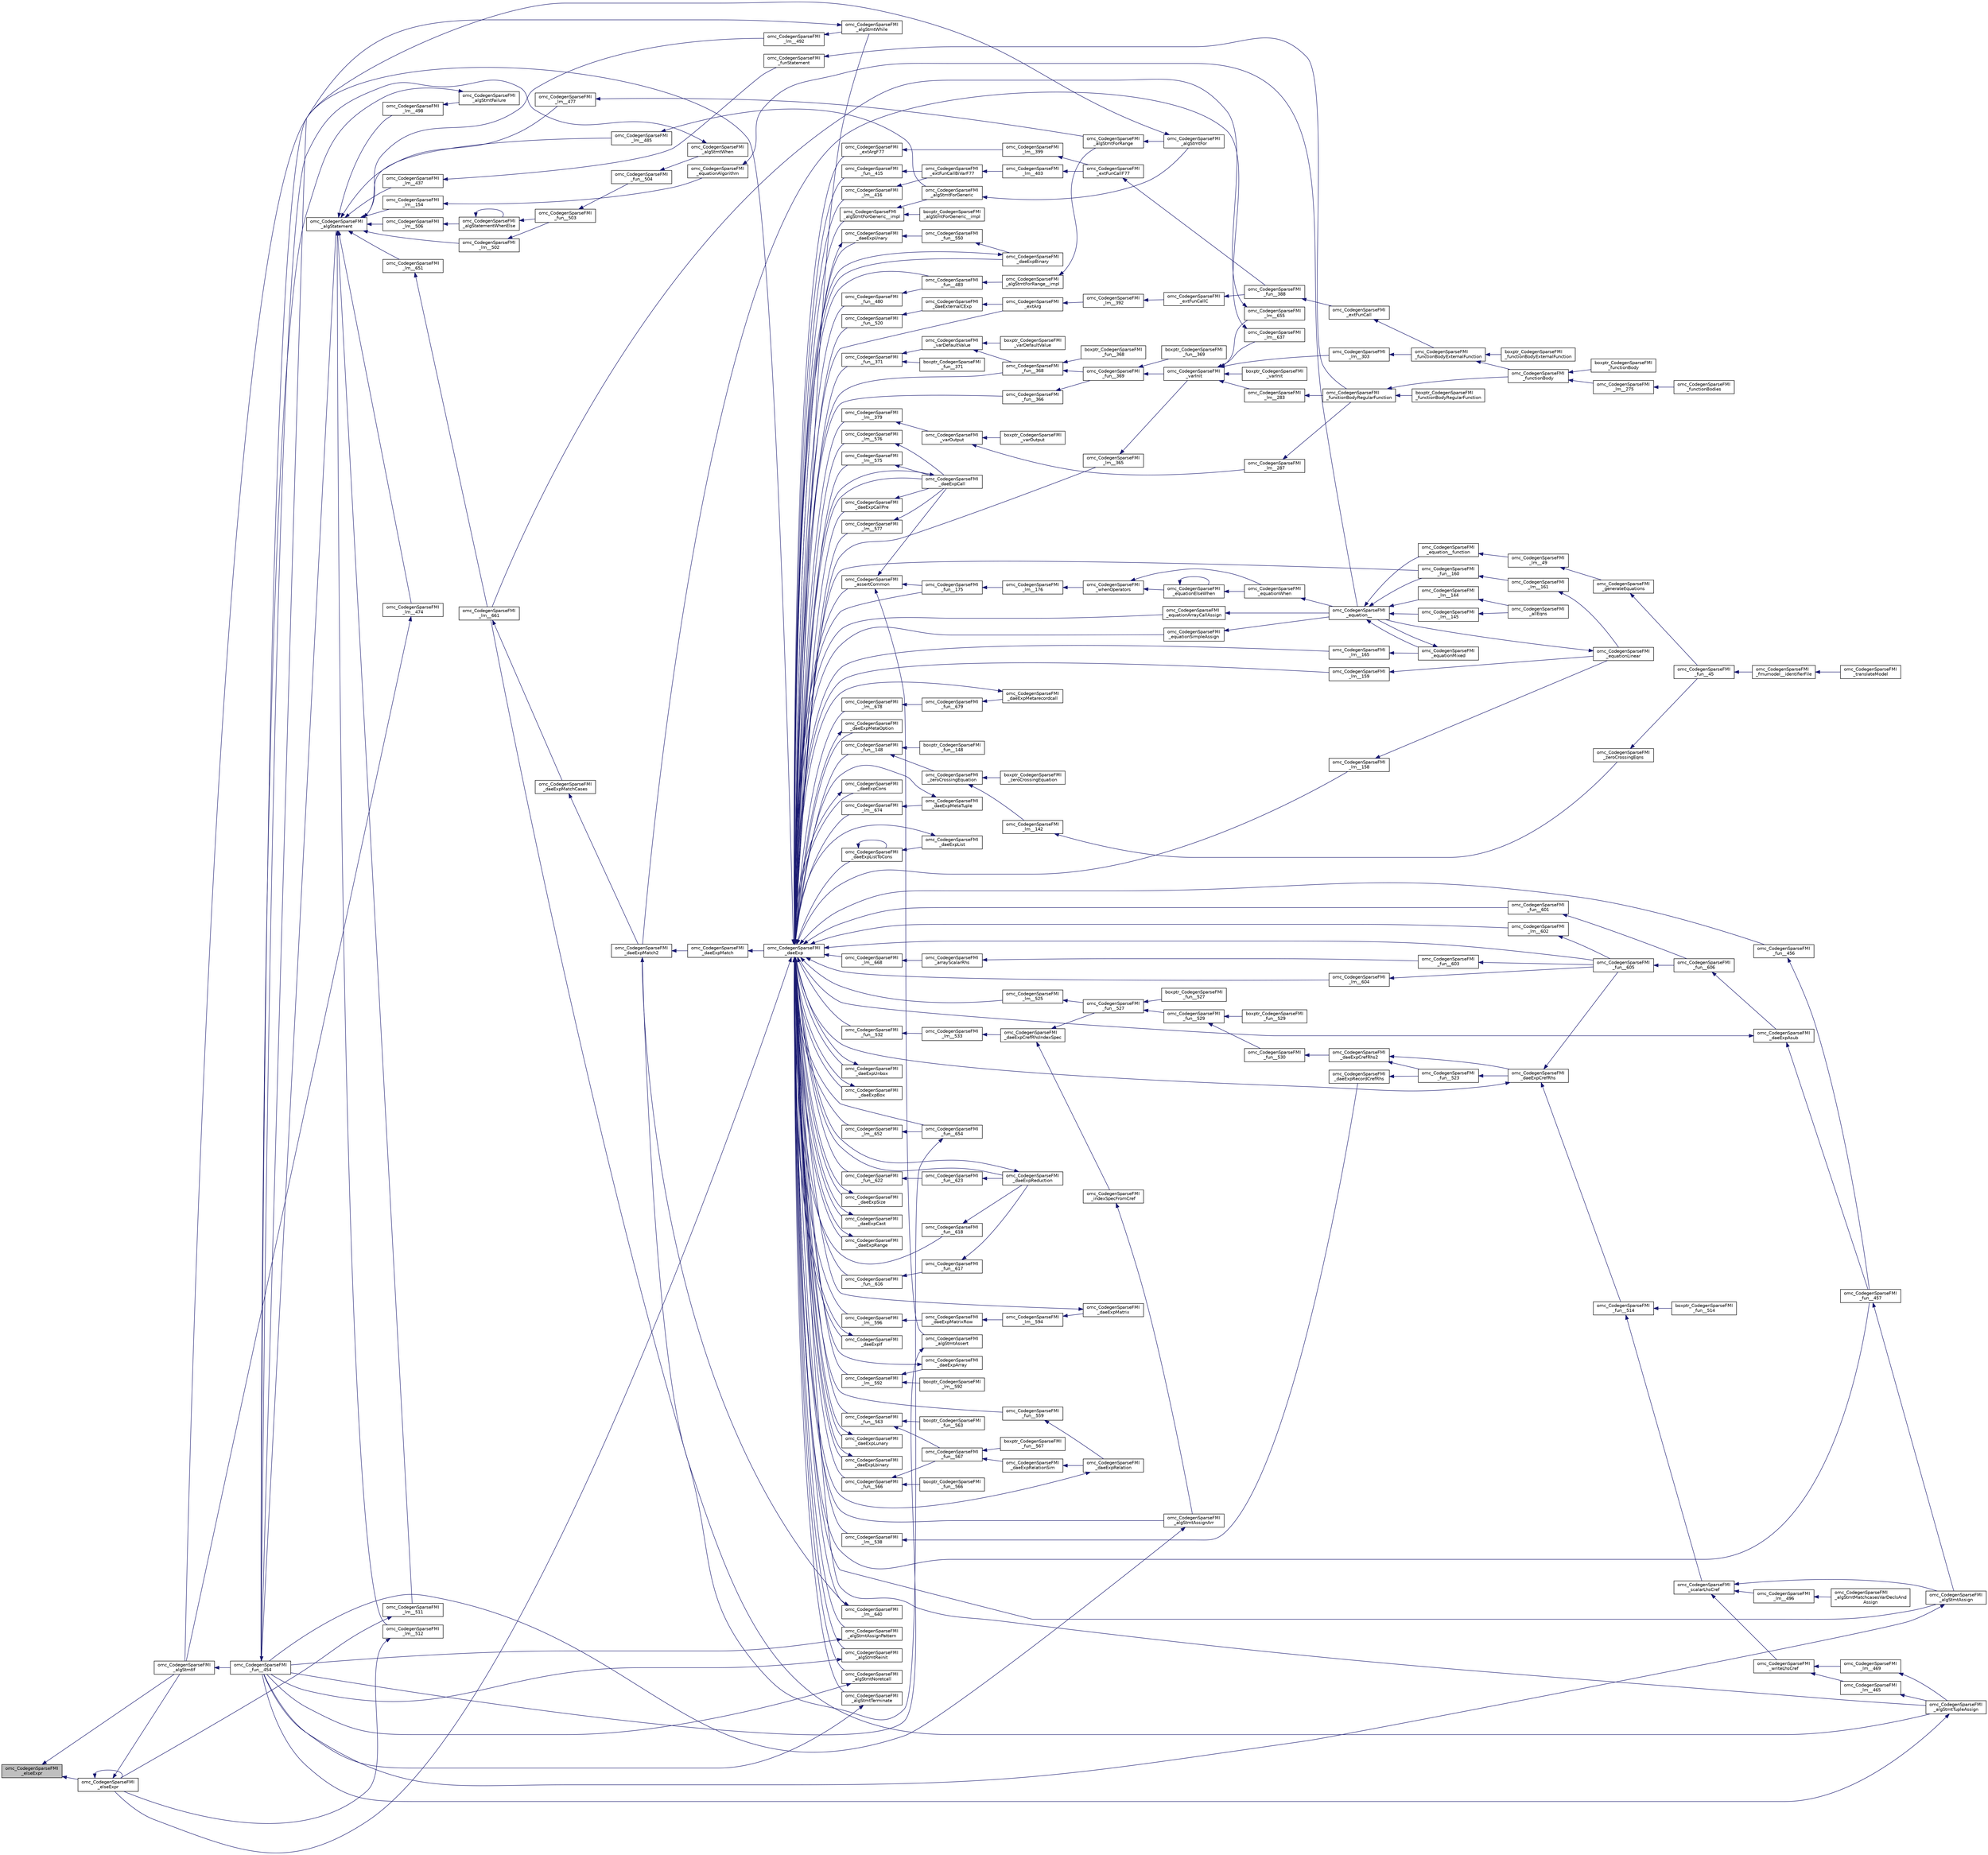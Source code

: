digraph "omc_CodegenSparseFMI_elseExpr"
{
  edge [fontname="Helvetica",fontsize="10",labelfontname="Helvetica",labelfontsize="10"];
  node [fontname="Helvetica",fontsize="10",shape=record];
  rankdir="LR";
  Node71431 [label="omc_CodegenSparseFMI\l_elseExpr",height=0.2,width=0.4,color="black", fillcolor="grey75", style="filled", fontcolor="black"];
  Node71431 -> Node71432 [dir="back",color="midnightblue",fontsize="10",style="solid",fontname="Helvetica"];
  Node71432 [label="omc_CodegenSparseFMI\l_elseExpr",height=0.2,width=0.4,color="black", fillcolor="white", style="filled",URL="$da/d88/_codegen_sparse_f_m_i_8h.html#ae02994b817886c3b7f562e9552fec536"];
  Node71432 -> Node71432 [dir="back",color="midnightblue",fontsize="10",style="solid",fontname="Helvetica"];
  Node71432 -> Node71433 [dir="back",color="midnightblue",fontsize="10",style="solid",fontname="Helvetica"];
  Node71433 [label="omc_CodegenSparseFMI\l_algStmtIf",height=0.2,width=0.4,color="black", fillcolor="white", style="filled",URL="$da/d88/_codegen_sparse_f_m_i_8h.html#aa72b2ef57d1e5ee8a926acad88bf499d"];
  Node71433 -> Node71434 [dir="back",color="midnightblue",fontsize="10",style="solid",fontname="Helvetica"];
  Node71434 [label="omc_CodegenSparseFMI\l_fun__454",height=0.2,width=0.4,color="black", fillcolor="white", style="filled",URL="$d1/d2e/_codegen_sparse_f_m_i_8c.html#a38506d8a286cdb1703e9653cec496244"];
  Node71434 -> Node71435 [dir="back",color="midnightblue",fontsize="10",style="solid",fontname="Helvetica"];
  Node71435 [label="omc_CodegenSparseFMI\l_algStatement",height=0.2,width=0.4,color="black", fillcolor="white", style="filled",URL="$da/d88/_codegen_sparse_f_m_i_8h.html#a5d1fbf810cfb458410c3f606dd4518d6"];
  Node71435 -> Node71436 [dir="back",color="midnightblue",fontsize="10",style="solid",fontname="Helvetica"];
  Node71436 [label="omc_CodegenSparseFMI\l_lm__651",height=0.2,width=0.4,color="black", fillcolor="white", style="filled",URL="$d1/d2e/_codegen_sparse_f_m_i_8c.html#a4601ee3bb7611f920e2f9c96c21fce8e"];
  Node71436 -> Node71437 [dir="back",color="midnightblue",fontsize="10",style="solid",fontname="Helvetica"];
  Node71437 [label="omc_CodegenSparseFMI\l_lm__661",height=0.2,width=0.4,color="black", fillcolor="white", style="filled",URL="$d1/d2e/_codegen_sparse_f_m_i_8c.html#af15d08c53a5b48667e16622e16e97ec5"];
  Node71437 -> Node71438 [dir="back",color="midnightblue",fontsize="10",style="solid",fontname="Helvetica"];
  Node71438 [label="omc_CodegenSparseFMI\l_daeExpMatchCases",height=0.2,width=0.4,color="black", fillcolor="white", style="filled",URL="$da/d88/_codegen_sparse_f_m_i_8h.html#a67c72be0aaa49a7a85509e1c5ab98b41"];
  Node71438 -> Node71439 [dir="back",color="midnightblue",fontsize="10",style="solid",fontname="Helvetica"];
  Node71439 [label="omc_CodegenSparseFMI\l_daeExpMatch2",height=0.2,width=0.4,color="black", fillcolor="white", style="filled",URL="$da/d88/_codegen_sparse_f_m_i_8h.html#a3d2d85eda4fc6adaf9f0a30a7a870128"];
  Node71439 -> Node71440 [dir="back",color="midnightblue",fontsize="10",style="solid",fontname="Helvetica"];
  Node71440 [label="omc_CodegenSparseFMI\l_daeExpMatch",height=0.2,width=0.4,color="black", fillcolor="white", style="filled",URL="$da/d88/_codegen_sparse_f_m_i_8h.html#a59ba01dc770311168227b0e3a87b1e1d"];
  Node71440 -> Node71441 [dir="back",color="midnightblue",fontsize="10",style="solid",fontname="Helvetica"];
  Node71441 [label="omc_CodegenSparseFMI\l_daeExp",height=0.2,width=0.4,color="black", fillcolor="white", style="filled",URL="$da/d88/_codegen_sparse_f_m_i_8h.html#ab26972f772620810838d527d8554f2ac"];
  Node71441 -> Node71442 [dir="back",color="midnightblue",fontsize="10",style="solid",fontname="Helvetica"];
  Node71442 [label="omc_CodegenSparseFMI\l_assertCommon",height=0.2,width=0.4,color="black", fillcolor="white", style="filled",URL="$da/d88/_codegen_sparse_f_m_i_8h.html#affff73cc747add47129bcbacc2d38f9a"];
  Node71442 -> Node71443 [dir="back",color="midnightblue",fontsize="10",style="solid",fontname="Helvetica"];
  Node71443 [label="omc_CodegenSparseFMI\l_daeExpCall",height=0.2,width=0.4,color="black", fillcolor="white", style="filled",URL="$da/d88/_codegen_sparse_f_m_i_8h.html#a48a7b37bcd95aafb972b82321fa96aac"];
  Node71443 -> Node71441 [dir="back",color="midnightblue",fontsize="10",style="solid",fontname="Helvetica"];
  Node71442 -> Node71444 [dir="back",color="midnightblue",fontsize="10",style="solid",fontname="Helvetica"];
  Node71444 [label="omc_CodegenSparseFMI\l_algStmtAssert",height=0.2,width=0.4,color="black", fillcolor="white", style="filled",URL="$da/d88/_codegen_sparse_f_m_i_8h.html#a6b429ec5152996a5f9279a3ddf6844b0"];
  Node71444 -> Node71434 [dir="back",color="midnightblue",fontsize="10",style="solid",fontname="Helvetica"];
  Node71442 -> Node71445 [dir="back",color="midnightblue",fontsize="10",style="solid",fontname="Helvetica"];
  Node71445 [label="omc_CodegenSparseFMI\l_fun__175",height=0.2,width=0.4,color="black", fillcolor="white", style="filled",URL="$d1/d2e/_codegen_sparse_f_m_i_8c.html#ae71d3dbce84027f4da25d630128e9f06"];
  Node71445 -> Node71446 [dir="back",color="midnightblue",fontsize="10",style="solid",fontname="Helvetica"];
  Node71446 [label="omc_CodegenSparseFMI\l_lm__176",height=0.2,width=0.4,color="black", fillcolor="white", style="filled",URL="$d1/d2e/_codegen_sparse_f_m_i_8c.html#a3aab67e796da3718ac21ae4e0b10522b"];
  Node71446 -> Node71447 [dir="back",color="midnightblue",fontsize="10",style="solid",fontname="Helvetica"];
  Node71447 [label="omc_CodegenSparseFMI\l_whenOperators",height=0.2,width=0.4,color="black", fillcolor="white", style="filled",URL="$da/d88/_codegen_sparse_f_m_i_8h.html#aaa56a6cbe937c9e43604fbefcddc43d4"];
  Node71447 -> Node71448 [dir="back",color="midnightblue",fontsize="10",style="solid",fontname="Helvetica"];
  Node71448 [label="omc_CodegenSparseFMI\l_equationElseWhen",height=0.2,width=0.4,color="black", fillcolor="white", style="filled",URL="$da/d88/_codegen_sparse_f_m_i_8h.html#a9252f94be6a8d4db5d542a2a30867d21"];
  Node71448 -> Node71448 [dir="back",color="midnightblue",fontsize="10",style="solid",fontname="Helvetica"];
  Node71448 -> Node71449 [dir="back",color="midnightblue",fontsize="10",style="solid",fontname="Helvetica"];
  Node71449 [label="omc_CodegenSparseFMI\l_equationWhen",height=0.2,width=0.4,color="black", fillcolor="white", style="filled",URL="$da/d88/_codegen_sparse_f_m_i_8h.html#a182b50d619540de019adbeb9053f85d2"];
  Node71449 -> Node71450 [dir="back",color="midnightblue",fontsize="10",style="solid",fontname="Helvetica"];
  Node71450 [label="omc_CodegenSparseFMI\l_equation__",height=0.2,width=0.4,color="black", fillcolor="white", style="filled",URL="$da/d88/_codegen_sparse_f_m_i_8h.html#a99f4c0cb745d02faf3615bcda104a18a"];
  Node71450 -> Node71451 [dir="back",color="midnightblue",fontsize="10",style="solid",fontname="Helvetica"];
  Node71451 [label="omc_CodegenSparseFMI\l_equationMixed",height=0.2,width=0.4,color="black", fillcolor="white", style="filled",URL="$da/d88/_codegen_sparse_f_m_i_8h.html#ac29f9768bd0d77a3e1e85ee8d33113f2"];
  Node71451 -> Node71450 [dir="back",color="midnightblue",fontsize="10",style="solid",fontname="Helvetica"];
  Node71450 -> Node71452 [dir="back",color="midnightblue",fontsize="10",style="solid",fontname="Helvetica"];
  Node71452 [label="omc_CodegenSparseFMI\l_fun__160",height=0.2,width=0.4,color="black", fillcolor="white", style="filled",URL="$d1/d2e/_codegen_sparse_f_m_i_8c.html#ae706b7e1daac9ecce083bb0f153c4537"];
  Node71452 -> Node71453 [dir="back",color="midnightblue",fontsize="10",style="solid",fontname="Helvetica"];
  Node71453 [label="omc_CodegenSparseFMI\l_lm__161",height=0.2,width=0.4,color="black", fillcolor="white", style="filled",URL="$d1/d2e/_codegen_sparse_f_m_i_8c.html#afef10b15667b5fa348e2e5474100a059"];
  Node71453 -> Node71454 [dir="back",color="midnightblue",fontsize="10",style="solid",fontname="Helvetica"];
  Node71454 [label="omc_CodegenSparseFMI\l_equationLinear",height=0.2,width=0.4,color="black", fillcolor="white", style="filled",URL="$da/d88/_codegen_sparse_f_m_i_8h.html#ae8ae758cee8e51f80c69f273ea2dead4"];
  Node71454 -> Node71450 [dir="back",color="midnightblue",fontsize="10",style="solid",fontname="Helvetica"];
  Node71450 -> Node71455 [dir="back",color="midnightblue",fontsize="10",style="solid",fontname="Helvetica"];
  Node71455 [label="omc_CodegenSparseFMI\l_lm__145",height=0.2,width=0.4,color="black", fillcolor="white", style="filled",URL="$d1/d2e/_codegen_sparse_f_m_i_8c.html#a482b9fe4a2cf1170ba37c04cbeeba56b"];
  Node71455 -> Node71456 [dir="back",color="midnightblue",fontsize="10",style="solid",fontname="Helvetica"];
  Node71456 [label="omc_CodegenSparseFMI\l_allEqns",height=0.2,width=0.4,color="black", fillcolor="white", style="filled",URL="$da/d88/_codegen_sparse_f_m_i_8h.html#a94fa0652e8d98e8869394cc988af391b"];
  Node71450 -> Node71457 [dir="back",color="midnightblue",fontsize="10",style="solid",fontname="Helvetica"];
  Node71457 [label="omc_CodegenSparseFMI\l_lm__144",height=0.2,width=0.4,color="black", fillcolor="white", style="filled",URL="$d1/d2e/_codegen_sparse_f_m_i_8c.html#a53bc84287c3730b73c523380ca378dcf"];
  Node71457 -> Node71456 [dir="back",color="midnightblue",fontsize="10",style="solid",fontname="Helvetica"];
  Node71450 -> Node71458 [dir="back",color="midnightblue",fontsize="10",style="solid",fontname="Helvetica"];
  Node71458 [label="omc_CodegenSparseFMI\l_equation__function",height=0.2,width=0.4,color="black", fillcolor="white", style="filled",URL="$da/d88/_codegen_sparse_f_m_i_8h.html#a3b6d78478d2920ade27380933feef664"];
  Node71458 -> Node71459 [dir="back",color="midnightblue",fontsize="10",style="solid",fontname="Helvetica"];
  Node71459 [label="omc_CodegenSparseFMI\l_lm__49",height=0.2,width=0.4,color="black", fillcolor="white", style="filled",URL="$d1/d2e/_codegen_sparse_f_m_i_8c.html#afd950130e5951ce5d9b078504b8e5445"];
  Node71459 -> Node71460 [dir="back",color="midnightblue",fontsize="10",style="solid",fontname="Helvetica"];
  Node71460 [label="omc_CodegenSparseFMI\l_generateEquations",height=0.2,width=0.4,color="black", fillcolor="white", style="filled",URL="$da/d88/_codegen_sparse_f_m_i_8h.html#a944e50c37aa93fa6e9c540a7d9a7f671"];
  Node71460 -> Node71461 [dir="back",color="midnightblue",fontsize="10",style="solid",fontname="Helvetica"];
  Node71461 [label="omc_CodegenSparseFMI\l_fun__45",height=0.2,width=0.4,color="black", fillcolor="white", style="filled",URL="$d1/d2e/_codegen_sparse_f_m_i_8c.html#a33c397eee4567dbaf5269d88f9ea50f2"];
  Node71461 -> Node71462 [dir="back",color="midnightblue",fontsize="10",style="solid",fontname="Helvetica"];
  Node71462 [label="omc_CodegenSparseFMI\l_fmumodel__identifierFile",height=0.2,width=0.4,color="black", fillcolor="white", style="filled",URL="$da/d88/_codegen_sparse_f_m_i_8h.html#a0d704247081fbb1f268bdd5ae5d7f3f3"];
  Node71462 -> Node71463 [dir="back",color="midnightblue",fontsize="10",style="solid",fontname="Helvetica"];
  Node71463 [label="omc_CodegenSparseFMI\l_translateModel",height=0.2,width=0.4,color="black", fillcolor="white", style="filled",URL="$da/d88/_codegen_sparse_f_m_i_8h.html#a6e115544fcae7968ab9fa00a0ea17b1d"];
  Node71447 -> Node71449 [dir="back",color="midnightblue",fontsize="10",style="solid",fontname="Helvetica"];
  Node71441 -> Node71464 [dir="back",color="midnightblue",fontsize="10",style="solid",fontname="Helvetica"];
  Node71464 [label="omc_CodegenSparseFMI\l_algStmtAssignPattern",height=0.2,width=0.4,color="black", fillcolor="white", style="filled",URL="$da/d88/_codegen_sparse_f_m_i_8h.html#aa769cf6a279946c8484ba60efafa1bc7"];
  Node71464 -> Node71434 [dir="back",color="midnightblue",fontsize="10",style="solid",fontname="Helvetica"];
  Node71441 -> Node71465 [dir="back",color="midnightblue",fontsize="10",style="solid",fontname="Helvetica"];
  Node71465 [label="omc_CodegenSparseFMI\l_lm__678",height=0.2,width=0.4,color="black", fillcolor="white", style="filled",URL="$d1/d2e/_codegen_sparse_f_m_i_8c.html#a128c47290974b3ffbcea043e82979943"];
  Node71465 -> Node71466 [dir="back",color="midnightblue",fontsize="10",style="solid",fontname="Helvetica"];
  Node71466 [label="omc_CodegenSparseFMI\l_fun__679",height=0.2,width=0.4,color="black", fillcolor="white", style="filled",URL="$d1/d2e/_codegen_sparse_f_m_i_8c.html#a2365ba198f39b872daa06cc5d23c6252"];
  Node71466 -> Node71467 [dir="back",color="midnightblue",fontsize="10",style="solid",fontname="Helvetica"];
  Node71467 [label="omc_CodegenSparseFMI\l_daeExpMetarecordcall",height=0.2,width=0.4,color="black", fillcolor="white", style="filled",URL="$da/d88/_codegen_sparse_f_m_i_8h.html#af4d3cdaeb7380d8a65146e12030c5c0e"];
  Node71467 -> Node71441 [dir="back",color="midnightblue",fontsize="10",style="solid",fontname="Helvetica"];
  Node71441 -> Node71468 [dir="back",color="midnightblue",fontsize="10",style="solid",fontname="Helvetica"];
  Node71468 [label="omc_CodegenSparseFMI\l_daeExpMetaOption",height=0.2,width=0.4,color="black", fillcolor="white", style="filled",URL="$da/d88/_codegen_sparse_f_m_i_8h.html#ae536b39241762561555271004c37440e"];
  Node71468 -> Node71441 [dir="back",color="midnightblue",fontsize="10",style="solid",fontname="Helvetica"];
  Node71441 -> Node71469 [dir="back",color="midnightblue",fontsize="10",style="solid",fontname="Helvetica"];
  Node71469 [label="omc_CodegenSparseFMI\l_lm__674",height=0.2,width=0.4,color="black", fillcolor="white", style="filled",URL="$d1/d2e/_codegen_sparse_f_m_i_8c.html#ad52f1b672015908228e495a9b9ff40ca"];
  Node71469 -> Node71470 [dir="back",color="midnightblue",fontsize="10",style="solid",fontname="Helvetica"];
  Node71470 [label="omc_CodegenSparseFMI\l_daeExpMetaTuple",height=0.2,width=0.4,color="black", fillcolor="white", style="filled",URL="$da/d88/_codegen_sparse_f_m_i_8h.html#a37dab4d4c7bc7fd838505c060a8b9049"];
  Node71470 -> Node71441 [dir="back",color="midnightblue",fontsize="10",style="solid",fontname="Helvetica"];
  Node71441 -> Node71471 [dir="back",color="midnightblue",fontsize="10",style="solid",fontname="Helvetica"];
  Node71471 [label="omc_CodegenSparseFMI\l_daeExpCons",height=0.2,width=0.4,color="black", fillcolor="white", style="filled",URL="$da/d88/_codegen_sparse_f_m_i_8h.html#ab881b9f7dbddb69fe91bb74c9c5c54c1"];
  Node71471 -> Node71441 [dir="back",color="midnightblue",fontsize="10",style="solid",fontname="Helvetica"];
  Node71441 -> Node71472 [dir="back",color="midnightblue",fontsize="10",style="solid",fontname="Helvetica"];
  Node71472 [label="omc_CodegenSparseFMI\l_daeExpListToCons",height=0.2,width=0.4,color="black", fillcolor="white", style="filled",URL="$da/d88/_codegen_sparse_f_m_i_8h.html#a1d1ae6cb82e69292e58b8c65e002ea55"];
  Node71472 -> Node71472 [dir="back",color="midnightblue",fontsize="10",style="solid",fontname="Helvetica"];
  Node71472 -> Node71473 [dir="back",color="midnightblue",fontsize="10",style="solid",fontname="Helvetica"];
  Node71473 [label="omc_CodegenSparseFMI\l_daeExpList",height=0.2,width=0.4,color="black", fillcolor="white", style="filled",URL="$da/d88/_codegen_sparse_f_m_i_8h.html#a2f666b582c610d5c8b23988ecba9664b"];
  Node71473 -> Node71441 [dir="back",color="midnightblue",fontsize="10",style="solid",fontname="Helvetica"];
  Node71441 -> Node71474 [dir="back",color="midnightblue",fontsize="10",style="solid",fontname="Helvetica"];
  Node71474 [label="omc_CodegenSparseFMI\l_lm__668",height=0.2,width=0.4,color="black", fillcolor="white", style="filled",URL="$d1/d2e/_codegen_sparse_f_m_i_8c.html#a76351725b41da0af498aadf54b92c275"];
  Node71474 -> Node71475 [dir="back",color="midnightblue",fontsize="10",style="solid",fontname="Helvetica"];
  Node71475 [label="omc_CodegenSparseFMI\l_arrayScalarRhs",height=0.2,width=0.4,color="black", fillcolor="white", style="filled",URL="$da/d88/_codegen_sparse_f_m_i_8h.html#ab4de96fd8fb5647ef325ca122a4753f3"];
  Node71475 -> Node71476 [dir="back",color="midnightblue",fontsize="10",style="solid",fontname="Helvetica"];
  Node71476 [label="omc_CodegenSparseFMI\l_fun__603",height=0.2,width=0.4,color="black", fillcolor="white", style="filled",URL="$d1/d2e/_codegen_sparse_f_m_i_8c.html#adbd2857da6df0e479b3bd77c5b7a8f7d"];
  Node71476 -> Node71477 [dir="back",color="midnightblue",fontsize="10",style="solid",fontname="Helvetica"];
  Node71477 [label="omc_CodegenSparseFMI\l_fun__605",height=0.2,width=0.4,color="black", fillcolor="white", style="filled",URL="$d1/d2e/_codegen_sparse_f_m_i_8c.html#a9bd0f333ed74be93d8bd6468cde56736"];
  Node71477 -> Node71478 [dir="back",color="midnightblue",fontsize="10",style="solid",fontname="Helvetica"];
  Node71478 [label="omc_CodegenSparseFMI\l_fun__606",height=0.2,width=0.4,color="black", fillcolor="white", style="filled",URL="$d1/d2e/_codegen_sparse_f_m_i_8c.html#a57e7ee8cc6cf0e5de142a92a92caf6d0"];
  Node71478 -> Node71479 [dir="back",color="midnightblue",fontsize="10",style="solid",fontname="Helvetica"];
  Node71479 [label="omc_CodegenSparseFMI\l_daeExpAsub",height=0.2,width=0.4,color="black", fillcolor="white", style="filled",URL="$da/d88/_codegen_sparse_f_m_i_8h.html#ab042430b0f630bd548c9122206a41a76"];
  Node71479 -> Node71441 [dir="back",color="midnightblue",fontsize="10",style="solid",fontname="Helvetica"];
  Node71479 -> Node71480 [dir="back",color="midnightblue",fontsize="10",style="solid",fontname="Helvetica"];
  Node71480 [label="omc_CodegenSparseFMI\l_fun__457",height=0.2,width=0.4,color="black", fillcolor="white", style="filled",URL="$d1/d2e/_codegen_sparse_f_m_i_8c.html#a9a66843f2c8f85ed8a0e89829eadf41b"];
  Node71480 -> Node71481 [dir="back",color="midnightblue",fontsize="10",style="solid",fontname="Helvetica"];
  Node71481 [label="omc_CodegenSparseFMI\l_algStmtAssign",height=0.2,width=0.4,color="black", fillcolor="white", style="filled",URL="$da/d88/_codegen_sparse_f_m_i_8h.html#a1c3cbb22c2453d6b93e5a19e87126639"];
  Node71481 -> Node71434 [dir="back",color="midnightblue",fontsize="10",style="solid",fontname="Helvetica"];
  Node71441 -> Node71482 [dir="back",color="midnightblue",fontsize="10",style="solid",fontname="Helvetica"];
  Node71482 [label="omc_CodegenSparseFMI\l_daeExpUnbox",height=0.2,width=0.4,color="black", fillcolor="white", style="filled",URL="$da/d88/_codegen_sparse_f_m_i_8h.html#ad8a93ec5bfec6454d268e95a82bf96b8"];
  Node71482 -> Node71441 [dir="back",color="midnightblue",fontsize="10",style="solid",fontname="Helvetica"];
  Node71441 -> Node71483 [dir="back",color="midnightblue",fontsize="10",style="solid",fontname="Helvetica"];
  Node71483 [label="omc_CodegenSparseFMI\l_daeExpBox",height=0.2,width=0.4,color="black", fillcolor="white", style="filled",URL="$da/d88/_codegen_sparse_f_m_i_8h.html#a39dc1615a535b01d20db9b87fc607d3c"];
  Node71483 -> Node71441 [dir="back",color="midnightblue",fontsize="10",style="solid",fontname="Helvetica"];
  Node71441 -> Node71484 [dir="back",color="midnightblue",fontsize="10",style="solid",fontname="Helvetica"];
  Node71484 [label="omc_CodegenSparseFMI\l_fun__654",height=0.2,width=0.4,color="black", fillcolor="white", style="filled",URL="$d1/d2e/_codegen_sparse_f_m_i_8c.html#a779418d021f2bf6e5e05257271d6512f"];
  Node71484 -> Node71437 [dir="back",color="midnightblue",fontsize="10",style="solid",fontname="Helvetica"];
  Node71441 -> Node71485 [dir="back",color="midnightblue",fontsize="10",style="solid",fontname="Helvetica"];
  Node71485 [label="omc_CodegenSparseFMI\l_lm__652",height=0.2,width=0.4,color="black", fillcolor="white", style="filled",URL="$d1/d2e/_codegen_sparse_f_m_i_8c.html#afb77daba20dc13d99f8916228d277ad2"];
  Node71485 -> Node71484 [dir="back",color="midnightblue",fontsize="10",style="solid",fontname="Helvetica"];
  Node71441 -> Node71486 [dir="back",color="midnightblue",fontsize="10",style="solid",fontname="Helvetica"];
  Node71486 [label="omc_CodegenSparseFMI\l_lm__640",height=0.2,width=0.4,color="black", fillcolor="white", style="filled",URL="$d1/d2e/_codegen_sparse_f_m_i_8c.html#ab7ae5141c274871c57b0fb912e7ddaf7"];
  Node71486 -> Node71439 [dir="back",color="midnightblue",fontsize="10",style="solid",fontname="Helvetica"];
  Node71441 -> Node71487 [dir="back",color="midnightblue",fontsize="10",style="solid",fontname="Helvetica"];
  Node71487 [label="omc_CodegenSparseFMI\l_daeExpReduction",height=0.2,width=0.4,color="black", fillcolor="white", style="filled",URL="$da/d88/_codegen_sparse_f_m_i_8h.html#a215e1cfa638090eb2c87b8d31be99cf0"];
  Node71487 -> Node71441 [dir="back",color="midnightblue",fontsize="10",style="solid",fontname="Helvetica"];
  Node71441 -> Node71488 [dir="back",color="midnightblue",fontsize="10",style="solid",fontname="Helvetica"];
  Node71488 [label="omc_CodegenSparseFMI\l_fun__622",height=0.2,width=0.4,color="black", fillcolor="white", style="filled",URL="$d1/d2e/_codegen_sparse_f_m_i_8c.html#ae5c95b0ba06e68ed18a5d60da4cda046"];
  Node71488 -> Node71489 [dir="back",color="midnightblue",fontsize="10",style="solid",fontname="Helvetica"];
  Node71489 [label="omc_CodegenSparseFMI\l_fun__623",height=0.2,width=0.4,color="black", fillcolor="white", style="filled",URL="$d1/d2e/_codegen_sparse_f_m_i_8c.html#ad252a6b0c4628a8f587fbfdf6b702226"];
  Node71489 -> Node71487 [dir="back",color="midnightblue",fontsize="10",style="solid",fontname="Helvetica"];
  Node71441 -> Node71490 [dir="back",color="midnightblue",fontsize="10",style="solid",fontname="Helvetica"];
  Node71490 [label="omc_CodegenSparseFMI\l_fun__618",height=0.2,width=0.4,color="black", fillcolor="white", style="filled",URL="$d1/d2e/_codegen_sparse_f_m_i_8c.html#a6b9efcf5bb1e83e9d6d64821e5b15530"];
  Node71490 -> Node71487 [dir="back",color="midnightblue",fontsize="10",style="solid",fontname="Helvetica"];
  Node71441 -> Node71491 [dir="back",color="midnightblue",fontsize="10",style="solid",fontname="Helvetica"];
  Node71491 [label="omc_CodegenSparseFMI\l_fun__616",height=0.2,width=0.4,color="black", fillcolor="white", style="filled",URL="$d1/d2e/_codegen_sparse_f_m_i_8c.html#a635859e8c511453505953fab612853b3"];
  Node71491 -> Node71492 [dir="back",color="midnightblue",fontsize="10",style="solid",fontname="Helvetica"];
  Node71492 [label="omc_CodegenSparseFMI\l_fun__617",height=0.2,width=0.4,color="black", fillcolor="white", style="filled",URL="$d1/d2e/_codegen_sparse_f_m_i_8c.html#aa08069808fe588458678d9549eb3b245"];
  Node71492 -> Node71487 [dir="back",color="midnightblue",fontsize="10",style="solid",fontname="Helvetica"];
  Node71441 -> Node71493 [dir="back",color="midnightblue",fontsize="10",style="solid",fontname="Helvetica"];
  Node71493 [label="omc_CodegenSparseFMI\l_daeExpSize",height=0.2,width=0.4,color="black", fillcolor="white", style="filled",URL="$da/d88/_codegen_sparse_f_m_i_8h.html#a65806134dc2b86c56ad13bd542641799"];
  Node71493 -> Node71441 [dir="back",color="midnightblue",fontsize="10",style="solid",fontname="Helvetica"];
  Node71441 -> Node71494 [dir="back",color="midnightblue",fontsize="10",style="solid",fontname="Helvetica"];
  Node71494 [label="omc_CodegenSparseFMI\l_daeExpCallPre",height=0.2,width=0.4,color="black", fillcolor="white", style="filled",URL="$da/d88/_codegen_sparse_f_m_i_8h.html#a14fa316eb180ca150badd71a2b426953"];
  Node71494 -> Node71443 [dir="back",color="midnightblue",fontsize="10",style="solid",fontname="Helvetica"];
  Node71441 -> Node71477 [dir="back",color="midnightblue",fontsize="10",style="solid",fontname="Helvetica"];
  Node71441 -> Node71495 [dir="back",color="midnightblue",fontsize="10",style="solid",fontname="Helvetica"];
  Node71495 [label="omc_CodegenSparseFMI\l_lm__604",height=0.2,width=0.4,color="black", fillcolor="white", style="filled",URL="$d1/d2e/_codegen_sparse_f_m_i_8c.html#a1ea19ba89eb6b92706330d280b4a28c4"];
  Node71495 -> Node71477 [dir="back",color="midnightblue",fontsize="10",style="solid",fontname="Helvetica"];
  Node71441 -> Node71496 [dir="back",color="midnightblue",fontsize="10",style="solid",fontname="Helvetica"];
  Node71496 [label="omc_CodegenSparseFMI\l_lm__602",height=0.2,width=0.4,color="black", fillcolor="white", style="filled",URL="$d1/d2e/_codegen_sparse_f_m_i_8c.html#a033ed9fe3cb36fea59e62007c6a4d090"];
  Node71496 -> Node71477 [dir="back",color="midnightblue",fontsize="10",style="solid",fontname="Helvetica"];
  Node71441 -> Node71497 [dir="back",color="midnightblue",fontsize="10",style="solid",fontname="Helvetica"];
  Node71497 [label="omc_CodegenSparseFMI\l_fun__601",height=0.2,width=0.4,color="black", fillcolor="white", style="filled",URL="$d1/d2e/_codegen_sparse_f_m_i_8c.html#a7e7064f5d085e776607bd7e91ba97557"];
  Node71497 -> Node71478 [dir="back",color="midnightblue",fontsize="10",style="solid",fontname="Helvetica"];
  Node71441 -> Node71498 [dir="back",color="midnightblue",fontsize="10",style="solid",fontname="Helvetica"];
  Node71498 [label="omc_CodegenSparseFMI\l_daeExpCast",height=0.2,width=0.4,color="black", fillcolor="white", style="filled",URL="$da/d88/_codegen_sparse_f_m_i_8h.html#a4925df985f63c7b864fc53ff465f925e"];
  Node71498 -> Node71441 [dir="back",color="midnightblue",fontsize="10",style="solid",fontname="Helvetica"];
  Node71441 -> Node71499 [dir="back",color="midnightblue",fontsize="10",style="solid",fontname="Helvetica"];
  Node71499 [label="omc_CodegenSparseFMI\l_daeExpRange",height=0.2,width=0.4,color="black", fillcolor="white", style="filled",URL="$da/d88/_codegen_sparse_f_m_i_8h.html#ab06fb091af14bb2ea0472c05fb26c075"];
  Node71499 -> Node71441 [dir="back",color="midnightblue",fontsize="10",style="solid",fontname="Helvetica"];
  Node71441 -> Node71500 [dir="back",color="midnightblue",fontsize="10",style="solid",fontname="Helvetica"];
  Node71500 [label="omc_CodegenSparseFMI\l_lm__596",height=0.2,width=0.4,color="black", fillcolor="white", style="filled",URL="$d1/d2e/_codegen_sparse_f_m_i_8c.html#a14d5df57654fa55b92d5aff9036ec0ab"];
  Node71500 -> Node71501 [dir="back",color="midnightblue",fontsize="10",style="solid",fontname="Helvetica"];
  Node71501 [label="omc_CodegenSparseFMI\l_daeExpMatrixRow",height=0.2,width=0.4,color="black", fillcolor="white", style="filled",URL="$da/d88/_codegen_sparse_f_m_i_8h.html#aaa8e0e4a311cbf73da7a14c47f4570ac"];
  Node71501 -> Node71502 [dir="back",color="midnightblue",fontsize="10",style="solid",fontname="Helvetica"];
  Node71502 [label="omc_CodegenSparseFMI\l_lm__594",height=0.2,width=0.4,color="black", fillcolor="white", style="filled",URL="$d1/d2e/_codegen_sparse_f_m_i_8c.html#a6851ce9fae595fa7b523b79ce247f9ea"];
  Node71502 -> Node71503 [dir="back",color="midnightblue",fontsize="10",style="solid",fontname="Helvetica"];
  Node71503 [label="omc_CodegenSparseFMI\l_daeExpMatrix",height=0.2,width=0.4,color="black", fillcolor="white", style="filled",URL="$da/d88/_codegen_sparse_f_m_i_8h.html#a6f74e3aeec53ec03a5f219a12576dca4"];
  Node71503 -> Node71441 [dir="back",color="midnightblue",fontsize="10",style="solid",fontname="Helvetica"];
  Node71441 -> Node71504 [dir="back",color="midnightblue",fontsize="10",style="solid",fontname="Helvetica"];
  Node71504 [label="omc_CodegenSparseFMI\l_lm__592",height=0.2,width=0.4,color="black", fillcolor="white", style="filled",URL="$d1/d2e/_codegen_sparse_f_m_i_8c.html#a2e9ed496758b97468e8f6941914f675c"];
  Node71504 -> Node71505 [dir="back",color="midnightblue",fontsize="10",style="solid",fontname="Helvetica"];
  Node71505 [label="omc_CodegenSparseFMI\l_daeExpArray",height=0.2,width=0.4,color="black", fillcolor="white", style="filled",URL="$da/d88/_codegen_sparse_f_m_i_8h.html#a88f664ab98fd5d6d05ad0e1958fa159f"];
  Node71505 -> Node71441 [dir="back",color="midnightblue",fontsize="10",style="solid",fontname="Helvetica"];
  Node71504 -> Node71506 [dir="back",color="midnightblue",fontsize="10",style="solid",fontname="Helvetica"];
  Node71506 [label="boxptr_CodegenSparseFMI\l_lm__592",height=0.2,width=0.4,color="black", fillcolor="white", style="filled",URL="$d1/d2e/_codegen_sparse_f_m_i_8c.html#a14367956a97e5e5449a9ee418310e77f"];
  Node71441 -> Node71443 [dir="back",color="midnightblue",fontsize="10",style="solid",fontname="Helvetica"];
  Node71441 -> Node71507 [dir="back",color="midnightblue",fontsize="10",style="solid",fontname="Helvetica"];
  Node71507 [label="omc_CodegenSparseFMI\l_lm__577",height=0.2,width=0.4,color="black", fillcolor="white", style="filled",URL="$d1/d2e/_codegen_sparse_f_m_i_8c.html#aa4835158f163790c1f9e865fa1b20423"];
  Node71507 -> Node71443 [dir="back",color="midnightblue",fontsize="10",style="solid",fontname="Helvetica"];
  Node71441 -> Node71508 [dir="back",color="midnightblue",fontsize="10",style="solid",fontname="Helvetica"];
  Node71508 [label="omc_CodegenSparseFMI\l_lm__576",height=0.2,width=0.4,color="black", fillcolor="white", style="filled",URL="$d1/d2e/_codegen_sparse_f_m_i_8c.html#a40ec6104238226b95ab6a66b9cfeebaf"];
  Node71508 -> Node71443 [dir="back",color="midnightblue",fontsize="10",style="solid",fontname="Helvetica"];
  Node71441 -> Node71509 [dir="back",color="midnightblue",fontsize="10",style="solid",fontname="Helvetica"];
  Node71509 [label="omc_CodegenSparseFMI\l_lm__575",height=0.2,width=0.4,color="black", fillcolor="white", style="filled",URL="$d1/d2e/_codegen_sparse_f_m_i_8c.html#a88ecf3a6232cff443bc5d54993d50fc8"];
  Node71509 -> Node71443 [dir="back",color="midnightblue",fontsize="10",style="solid",fontname="Helvetica"];
  Node71441 -> Node71510 [dir="back",color="midnightblue",fontsize="10",style="solid",fontname="Helvetica"];
  Node71510 [label="omc_CodegenSparseFMI\l_daeExpIf",height=0.2,width=0.4,color="black", fillcolor="white", style="filled",URL="$da/d88/_codegen_sparse_f_m_i_8h.html#adab7f987725ccb3a03744e1de01d4c79"];
  Node71510 -> Node71441 [dir="back",color="midnightblue",fontsize="10",style="solid",fontname="Helvetica"];
  Node71441 -> Node71511 [dir="back",color="midnightblue",fontsize="10",style="solid",fontname="Helvetica"];
  Node71511 [label="omc_CodegenSparseFMI\l_fun__566",height=0.2,width=0.4,color="black", fillcolor="white", style="filled",URL="$d1/d2e/_codegen_sparse_f_m_i_8c.html#ad34858a04dcb80cd422869b85ac7c18d"];
  Node71511 -> Node71512 [dir="back",color="midnightblue",fontsize="10",style="solid",fontname="Helvetica"];
  Node71512 [label="omc_CodegenSparseFMI\l_fun__567",height=0.2,width=0.4,color="black", fillcolor="white", style="filled",URL="$d1/d2e/_codegen_sparse_f_m_i_8c.html#aef7d2649f8ac06f68ee746f6547d3e38"];
  Node71512 -> Node71513 [dir="back",color="midnightblue",fontsize="10",style="solid",fontname="Helvetica"];
  Node71513 [label="omc_CodegenSparseFMI\l_daeExpRelationSim",height=0.2,width=0.4,color="black", fillcolor="white", style="filled",URL="$da/d88/_codegen_sparse_f_m_i_8h.html#af7a4eaffacd2294a72d4d75d8c1c750d"];
  Node71513 -> Node71514 [dir="back",color="midnightblue",fontsize="10",style="solid",fontname="Helvetica"];
  Node71514 [label="omc_CodegenSparseFMI\l_daeExpRelation",height=0.2,width=0.4,color="black", fillcolor="white", style="filled",URL="$da/d88/_codegen_sparse_f_m_i_8h.html#af5c266092524f9c43b3e5ed60bde1598"];
  Node71514 -> Node71441 [dir="back",color="midnightblue",fontsize="10",style="solid",fontname="Helvetica"];
  Node71512 -> Node71515 [dir="back",color="midnightblue",fontsize="10",style="solid",fontname="Helvetica"];
  Node71515 [label="boxptr_CodegenSparseFMI\l_fun__567",height=0.2,width=0.4,color="black", fillcolor="white", style="filled",URL="$d1/d2e/_codegen_sparse_f_m_i_8c.html#a4dc4b62519efd3816c40fd491aaa13b0"];
  Node71511 -> Node71516 [dir="back",color="midnightblue",fontsize="10",style="solid",fontname="Helvetica"];
  Node71516 [label="boxptr_CodegenSparseFMI\l_fun__566",height=0.2,width=0.4,color="black", fillcolor="white", style="filled",URL="$d1/d2e/_codegen_sparse_f_m_i_8c.html#a3c4a6d6041e14096e6ab87ed411992ba"];
  Node71441 -> Node71517 [dir="back",color="midnightblue",fontsize="10",style="solid",fontname="Helvetica"];
  Node71517 [label="omc_CodegenSparseFMI\l_fun__563",height=0.2,width=0.4,color="black", fillcolor="white", style="filled",URL="$d1/d2e/_codegen_sparse_f_m_i_8c.html#a299b039f830fdd036c59be5072bb62f8"];
  Node71517 -> Node71512 [dir="back",color="midnightblue",fontsize="10",style="solid",fontname="Helvetica"];
  Node71517 -> Node71518 [dir="back",color="midnightblue",fontsize="10",style="solid",fontname="Helvetica"];
  Node71518 [label="boxptr_CodegenSparseFMI\l_fun__563",height=0.2,width=0.4,color="black", fillcolor="white", style="filled",URL="$d1/d2e/_codegen_sparse_f_m_i_8c.html#ab0129ca19779d8146bf4ef226594e5d6"];
  Node71441 -> Node71519 [dir="back",color="midnightblue",fontsize="10",style="solid",fontname="Helvetica"];
  Node71519 [label="omc_CodegenSparseFMI\l_fun__559",height=0.2,width=0.4,color="black", fillcolor="white", style="filled",URL="$d1/d2e/_codegen_sparse_f_m_i_8c.html#a5dbc7fcb9ca1752d28d85113c0e18957"];
  Node71519 -> Node71514 [dir="back",color="midnightblue",fontsize="10",style="solid",fontname="Helvetica"];
  Node71441 -> Node71520 [dir="back",color="midnightblue",fontsize="10",style="solid",fontname="Helvetica"];
  Node71520 [label="omc_CodegenSparseFMI\l_daeExpLunary",height=0.2,width=0.4,color="black", fillcolor="white", style="filled",URL="$da/d88/_codegen_sparse_f_m_i_8h.html#a2aa1a5d377bfb468965ccc50a6f50cb6"];
  Node71520 -> Node71441 [dir="back",color="midnightblue",fontsize="10",style="solid",fontname="Helvetica"];
  Node71441 -> Node71521 [dir="back",color="midnightblue",fontsize="10",style="solid",fontname="Helvetica"];
  Node71521 [label="omc_CodegenSparseFMI\l_daeExpLbinary",height=0.2,width=0.4,color="black", fillcolor="white", style="filled",URL="$da/d88/_codegen_sparse_f_m_i_8h.html#a0f27518bcedaf68af58ebf86d3864875"];
  Node71521 -> Node71441 [dir="back",color="midnightblue",fontsize="10",style="solid",fontname="Helvetica"];
  Node71441 -> Node71522 [dir="back",color="midnightblue",fontsize="10",style="solid",fontname="Helvetica"];
  Node71522 [label="omc_CodegenSparseFMI\l_daeExpUnary",height=0.2,width=0.4,color="black", fillcolor="white", style="filled",URL="$da/d88/_codegen_sparse_f_m_i_8h.html#af745f9e4c3d9336e78492c5e0a87bfb5"];
  Node71522 -> Node71523 [dir="back",color="midnightblue",fontsize="10",style="solid",fontname="Helvetica"];
  Node71523 [label="omc_CodegenSparseFMI\l_fun__550",height=0.2,width=0.4,color="black", fillcolor="white", style="filled",URL="$d1/d2e/_codegen_sparse_f_m_i_8c.html#ac6799101bb1a54a3de54a89d7fbed728"];
  Node71523 -> Node71524 [dir="back",color="midnightblue",fontsize="10",style="solid",fontname="Helvetica"];
  Node71524 [label="omc_CodegenSparseFMI\l_daeExpBinary",height=0.2,width=0.4,color="black", fillcolor="white", style="filled",URL="$da/d88/_codegen_sparse_f_m_i_8h.html#a2cb9117735be254ba999294fd9036b86"];
  Node71524 -> Node71441 [dir="back",color="midnightblue",fontsize="10",style="solid",fontname="Helvetica"];
  Node71522 -> Node71441 [dir="back",color="midnightblue",fontsize="10",style="solid",fontname="Helvetica"];
  Node71441 -> Node71524 [dir="back",color="midnightblue",fontsize="10",style="solid",fontname="Helvetica"];
  Node71441 -> Node71525 [dir="back",color="midnightblue",fontsize="10",style="solid",fontname="Helvetica"];
  Node71525 [label="omc_CodegenSparseFMI\l_lm__538",height=0.2,width=0.4,color="black", fillcolor="white", style="filled",URL="$d1/d2e/_codegen_sparse_f_m_i_8c.html#a5132382ff9f8af0f9c81ef9fb33ce140"];
  Node71525 -> Node71526 [dir="back",color="midnightblue",fontsize="10",style="solid",fontname="Helvetica"];
  Node71526 [label="omc_CodegenSparseFMI\l_daeExpRecordCrefRhs",height=0.2,width=0.4,color="black", fillcolor="white", style="filled",URL="$da/d88/_codegen_sparse_f_m_i_8h.html#a7a5fa2c683abf9b112fce9bb14f4516e"];
  Node71526 -> Node71527 [dir="back",color="midnightblue",fontsize="10",style="solid",fontname="Helvetica"];
  Node71527 [label="omc_CodegenSparseFMI\l_fun__523",height=0.2,width=0.4,color="black", fillcolor="white", style="filled",URL="$d1/d2e/_codegen_sparse_f_m_i_8c.html#ac21903386a6c12cb7ddc073d1d74c9a8"];
  Node71527 -> Node71528 [dir="back",color="midnightblue",fontsize="10",style="solid",fontname="Helvetica"];
  Node71528 [label="omc_CodegenSparseFMI\l_daeExpCrefRhs",height=0.2,width=0.4,color="black", fillcolor="white", style="filled",URL="$da/d88/_codegen_sparse_f_m_i_8h.html#a1c8b7f7c630c2bb7f0ccdfe262bce698"];
  Node71528 -> Node71477 [dir="back",color="midnightblue",fontsize="10",style="solid",fontname="Helvetica"];
  Node71528 -> Node71441 [dir="back",color="midnightblue",fontsize="10",style="solid",fontname="Helvetica"];
  Node71528 -> Node71529 [dir="back",color="midnightblue",fontsize="10",style="solid",fontname="Helvetica"];
  Node71529 [label="omc_CodegenSparseFMI\l_fun__514",height=0.2,width=0.4,color="black", fillcolor="white", style="filled",URL="$d1/d2e/_codegen_sparse_f_m_i_8c.html#af1f83fb431ba8da3a8cb82596aab0b31"];
  Node71529 -> Node71530 [dir="back",color="midnightblue",fontsize="10",style="solid",fontname="Helvetica"];
  Node71530 [label="omc_CodegenSparseFMI\l_scalarLhsCref",height=0.2,width=0.4,color="black", fillcolor="white", style="filled",URL="$da/d88/_codegen_sparse_f_m_i_8h.html#a0b593ab7e65cb46c43c5b3a57185b272"];
  Node71530 -> Node71531 [dir="back",color="midnightblue",fontsize="10",style="solid",fontname="Helvetica"];
  Node71531 [label="omc_CodegenSparseFMI\l_lm__496",height=0.2,width=0.4,color="black", fillcolor="white", style="filled",URL="$d1/d2e/_codegen_sparse_f_m_i_8c.html#a5dfa326f35db040a16a3bb2accf3ab15"];
  Node71531 -> Node71532 [dir="back",color="midnightblue",fontsize="10",style="solid",fontname="Helvetica"];
  Node71532 [label="omc_CodegenSparseFMI\l_algStmtMatchcasesVarDeclsAnd\lAssign",height=0.2,width=0.4,color="black", fillcolor="white", style="filled",URL="$da/d88/_codegen_sparse_f_m_i_8h.html#a8eb59e3ce2ace0f512601a2876bf6415"];
  Node71530 -> Node71533 [dir="back",color="midnightblue",fontsize="10",style="solid",fontname="Helvetica"];
  Node71533 [label="omc_CodegenSparseFMI\l_writeLhsCref",height=0.2,width=0.4,color="black", fillcolor="white", style="filled",URL="$da/d88/_codegen_sparse_f_m_i_8h.html#a9b0bcacfd68630799e6ce1a15d94754a"];
  Node71533 -> Node71534 [dir="back",color="midnightblue",fontsize="10",style="solid",fontname="Helvetica"];
  Node71534 [label="omc_CodegenSparseFMI\l_lm__469",height=0.2,width=0.4,color="black", fillcolor="white", style="filled",URL="$d1/d2e/_codegen_sparse_f_m_i_8c.html#a0c14dc1f5547c7248502eb02fb4fbdfb"];
  Node71534 -> Node71535 [dir="back",color="midnightblue",fontsize="10",style="solid",fontname="Helvetica"];
  Node71535 [label="omc_CodegenSparseFMI\l_algStmtTupleAssign",height=0.2,width=0.4,color="black", fillcolor="white", style="filled",URL="$da/d88/_codegen_sparse_f_m_i_8h.html#a97aeb17841cb7160e7635ac180b44c9c"];
  Node71535 -> Node71434 [dir="back",color="midnightblue",fontsize="10",style="solid",fontname="Helvetica"];
  Node71533 -> Node71536 [dir="back",color="midnightblue",fontsize="10",style="solid",fontname="Helvetica"];
  Node71536 [label="omc_CodegenSparseFMI\l_lm__465",height=0.2,width=0.4,color="black", fillcolor="white", style="filled",URL="$d1/d2e/_codegen_sparse_f_m_i_8c.html#a4351566289edb47715d64ce1b371d228"];
  Node71536 -> Node71535 [dir="back",color="midnightblue",fontsize="10",style="solid",fontname="Helvetica"];
  Node71530 -> Node71481 [dir="back",color="midnightblue",fontsize="10",style="solid",fontname="Helvetica"];
  Node71529 -> Node71537 [dir="back",color="midnightblue",fontsize="10",style="solid",fontname="Helvetica"];
  Node71537 [label="boxptr_CodegenSparseFMI\l_fun__514",height=0.2,width=0.4,color="black", fillcolor="white", style="filled",URL="$d1/d2e/_codegen_sparse_f_m_i_8c.html#afe70696be860ca8f60d0ee368d09b579"];
  Node71441 -> Node71538 [dir="back",color="midnightblue",fontsize="10",style="solid",fontname="Helvetica"];
  Node71538 [label="omc_CodegenSparseFMI\l_fun__532",height=0.2,width=0.4,color="black", fillcolor="white", style="filled",URL="$d1/d2e/_codegen_sparse_f_m_i_8c.html#ac70de48a2ee7934181ba2c5331283472"];
  Node71538 -> Node71539 [dir="back",color="midnightblue",fontsize="10",style="solid",fontname="Helvetica"];
  Node71539 [label="omc_CodegenSparseFMI\l_lm__533",height=0.2,width=0.4,color="black", fillcolor="white", style="filled",URL="$d1/d2e/_codegen_sparse_f_m_i_8c.html#a75ebc61d138bcbb2b1fc08805df10b40"];
  Node71539 -> Node71540 [dir="back",color="midnightblue",fontsize="10",style="solid",fontname="Helvetica"];
  Node71540 [label="omc_CodegenSparseFMI\l_daeExpCrefRhsIndexSpec",height=0.2,width=0.4,color="black", fillcolor="white", style="filled",URL="$da/d88/_codegen_sparse_f_m_i_8h.html#a59bd853630272057ead85a3b58914019"];
  Node71540 -> Node71541 [dir="back",color="midnightblue",fontsize="10",style="solid",fontname="Helvetica"];
  Node71541 [label="omc_CodegenSparseFMI\l_fun__527",height=0.2,width=0.4,color="black", fillcolor="white", style="filled",URL="$d1/d2e/_codegen_sparse_f_m_i_8c.html#a062276f7c90fb95feb046a083d2af7d3"];
  Node71541 -> Node71542 [dir="back",color="midnightblue",fontsize="10",style="solid",fontname="Helvetica"];
  Node71542 [label="omc_CodegenSparseFMI\l_fun__529",height=0.2,width=0.4,color="black", fillcolor="white", style="filled",URL="$d1/d2e/_codegen_sparse_f_m_i_8c.html#ada6544d8afd6465616d7ca1d6cf35919"];
  Node71542 -> Node71543 [dir="back",color="midnightblue",fontsize="10",style="solid",fontname="Helvetica"];
  Node71543 [label="omc_CodegenSparseFMI\l_fun__530",height=0.2,width=0.4,color="black", fillcolor="white", style="filled",URL="$d1/d2e/_codegen_sparse_f_m_i_8c.html#adafc20d2b20410209532669c9b45ae16"];
  Node71543 -> Node71544 [dir="back",color="midnightblue",fontsize="10",style="solid",fontname="Helvetica"];
  Node71544 [label="omc_CodegenSparseFMI\l_daeExpCrefRhs2",height=0.2,width=0.4,color="black", fillcolor="white", style="filled",URL="$da/d88/_codegen_sparse_f_m_i_8h.html#a3fceaffa231b419c45cb8edadd4ba04a"];
  Node71544 -> Node71528 [dir="back",color="midnightblue",fontsize="10",style="solid",fontname="Helvetica"];
  Node71544 -> Node71527 [dir="back",color="midnightblue",fontsize="10",style="solid",fontname="Helvetica"];
  Node71542 -> Node71545 [dir="back",color="midnightblue",fontsize="10",style="solid",fontname="Helvetica"];
  Node71545 [label="boxptr_CodegenSparseFMI\l_fun__529",height=0.2,width=0.4,color="black", fillcolor="white", style="filled",URL="$d1/d2e/_codegen_sparse_f_m_i_8c.html#aa202c426a058a5dceb4daba94c4a7aba"];
  Node71541 -> Node71546 [dir="back",color="midnightblue",fontsize="10",style="solid",fontname="Helvetica"];
  Node71546 [label="boxptr_CodegenSparseFMI\l_fun__527",height=0.2,width=0.4,color="black", fillcolor="white", style="filled",URL="$d1/d2e/_codegen_sparse_f_m_i_8c.html#a17ba5b4b137fa8a3cf36492824819096"];
  Node71540 -> Node71547 [dir="back",color="midnightblue",fontsize="10",style="solid",fontname="Helvetica"];
  Node71547 [label="omc_CodegenSparseFMI\l_indexSpecFromCref",height=0.2,width=0.4,color="black", fillcolor="white", style="filled",URL="$da/d88/_codegen_sparse_f_m_i_8h.html#a544d955fc541755f4f154f37d85480cd"];
  Node71547 -> Node71548 [dir="back",color="midnightblue",fontsize="10",style="solid",fontname="Helvetica"];
  Node71548 [label="omc_CodegenSparseFMI\l_algStmtAssignArr",height=0.2,width=0.4,color="black", fillcolor="white", style="filled",URL="$da/d88/_codegen_sparse_f_m_i_8h.html#a2d544cb653fd847cd7b77235d739e678"];
  Node71548 -> Node71434 [dir="back",color="midnightblue",fontsize="10",style="solid",fontname="Helvetica"];
  Node71441 -> Node71549 [dir="back",color="midnightblue",fontsize="10",style="solid",fontname="Helvetica"];
  Node71549 [label="omc_CodegenSparseFMI\l_lm__525",height=0.2,width=0.4,color="black", fillcolor="white", style="filled",URL="$d1/d2e/_codegen_sparse_f_m_i_8c.html#a32e83b0edf3e3eae1cc8b6cd14e327b2"];
  Node71549 -> Node71541 [dir="back",color="midnightblue",fontsize="10",style="solid",fontname="Helvetica"];
  Node71441 -> Node71550 [dir="back",color="midnightblue",fontsize="10",style="solid",fontname="Helvetica"];
  Node71550 [label="omc_CodegenSparseFMI\l_fun__520",height=0.2,width=0.4,color="black", fillcolor="white", style="filled",URL="$d1/d2e/_codegen_sparse_f_m_i_8c.html#a6dcffddb23102c2b6853aa71bb7a79e4"];
  Node71550 -> Node71551 [dir="back",color="midnightblue",fontsize="10",style="solid",fontname="Helvetica"];
  Node71551 [label="omc_CodegenSparseFMI\l_daeExternalCExp",height=0.2,width=0.4,color="black", fillcolor="white", style="filled",URL="$da/d88/_codegen_sparse_f_m_i_8h.html#a2b45cc18473bb8a016e0970151e36947"];
  Node71551 -> Node71552 [dir="back",color="midnightblue",fontsize="10",style="solid",fontname="Helvetica"];
  Node71552 [label="omc_CodegenSparseFMI\l_extArg",height=0.2,width=0.4,color="black", fillcolor="white", style="filled",URL="$da/d88/_codegen_sparse_f_m_i_8h.html#a1a49596181af0c4e93a7a852cd5957e4"];
  Node71552 -> Node71553 [dir="back",color="midnightblue",fontsize="10",style="solid",fontname="Helvetica"];
  Node71553 [label="omc_CodegenSparseFMI\l_lm__392",height=0.2,width=0.4,color="black", fillcolor="white", style="filled",URL="$d1/d2e/_codegen_sparse_f_m_i_8c.html#a1ba3b7598e74a1e7a7ccbeab1e96cb4b"];
  Node71553 -> Node71554 [dir="back",color="midnightblue",fontsize="10",style="solid",fontname="Helvetica"];
  Node71554 [label="omc_CodegenSparseFMI\l_extFunCallC",height=0.2,width=0.4,color="black", fillcolor="white", style="filled",URL="$da/d88/_codegen_sparse_f_m_i_8h.html#ab47fc75f2ec747fb7083f904d782307f"];
  Node71554 -> Node71555 [dir="back",color="midnightblue",fontsize="10",style="solid",fontname="Helvetica"];
  Node71555 [label="omc_CodegenSparseFMI\l_fun__388",height=0.2,width=0.4,color="black", fillcolor="white", style="filled",URL="$d1/d2e/_codegen_sparse_f_m_i_8c.html#aa9a446d8e0b4f8854debf8546db1fe9d"];
  Node71555 -> Node71556 [dir="back",color="midnightblue",fontsize="10",style="solid",fontname="Helvetica"];
  Node71556 [label="omc_CodegenSparseFMI\l_extFunCall",height=0.2,width=0.4,color="black", fillcolor="white", style="filled",URL="$da/d88/_codegen_sparse_f_m_i_8h.html#a87b21095cda093c30204d32315ceb245"];
  Node71556 -> Node71557 [dir="back",color="midnightblue",fontsize="10",style="solid",fontname="Helvetica"];
  Node71557 [label="omc_CodegenSparseFMI\l_functionBodyExternalFunction",height=0.2,width=0.4,color="black", fillcolor="white", style="filled",URL="$da/d88/_codegen_sparse_f_m_i_8h.html#a5e09b2cb18858511d73890a0bf42cb90"];
  Node71557 -> Node71558 [dir="back",color="midnightblue",fontsize="10",style="solid",fontname="Helvetica"];
  Node71558 [label="boxptr_CodegenSparseFMI\l_functionBodyExternalFunction",height=0.2,width=0.4,color="black", fillcolor="white", style="filled",URL="$da/d88/_codegen_sparse_f_m_i_8h.html#ab8402f23f28f71b20296d942781c5102"];
  Node71557 -> Node71559 [dir="back",color="midnightblue",fontsize="10",style="solid",fontname="Helvetica"];
  Node71559 [label="omc_CodegenSparseFMI\l_functionBody",height=0.2,width=0.4,color="black", fillcolor="white", style="filled",URL="$da/d88/_codegen_sparse_f_m_i_8h.html#a8326dd08d50f77b343a0b1e9fdee90d6"];
  Node71559 -> Node71560 [dir="back",color="midnightblue",fontsize="10",style="solid",fontname="Helvetica"];
  Node71560 [label="boxptr_CodegenSparseFMI\l_functionBody",height=0.2,width=0.4,color="black", fillcolor="white", style="filled",URL="$da/d88/_codegen_sparse_f_m_i_8h.html#a1450c37977ff46f0a318f1740d46b3a2"];
  Node71559 -> Node71561 [dir="back",color="midnightblue",fontsize="10",style="solid",fontname="Helvetica"];
  Node71561 [label="omc_CodegenSparseFMI\l_lm__275",height=0.2,width=0.4,color="black", fillcolor="white", style="filled",URL="$d1/d2e/_codegen_sparse_f_m_i_8c.html#afa6f1fb10983410b266344362bafabb7"];
  Node71561 -> Node71562 [dir="back",color="midnightblue",fontsize="10",style="solid",fontname="Helvetica"];
  Node71562 [label="omc_CodegenSparseFMI\l_functionBodies",height=0.2,width=0.4,color="black", fillcolor="white", style="filled",URL="$da/d88/_codegen_sparse_f_m_i_8h.html#ad5d463f801d993e3be31d7c8963771af"];
  Node71441 -> Node71432 [dir="back",color="midnightblue",fontsize="10",style="solid",fontname="Helvetica"];
  Node71441 -> Node71563 [dir="back",color="midnightblue",fontsize="10",style="solid",fontname="Helvetica"];
  Node71563 [label="omc_CodegenSparseFMI\l_algStmtReinit",height=0.2,width=0.4,color="black", fillcolor="white", style="filled",URL="$da/d88/_codegen_sparse_f_m_i_8h.html#a5f3c0c40695c349d0c86b213acd9dfa8"];
  Node71563 -> Node71434 [dir="back",color="midnightblue",fontsize="10",style="solid",fontname="Helvetica"];
  Node71441 -> Node71564 [dir="back",color="midnightblue",fontsize="10",style="solid",fontname="Helvetica"];
  Node71564 [label="omc_CodegenSparseFMI\l_algStmtNoretcall",height=0.2,width=0.4,color="black", fillcolor="white", style="filled",URL="$da/d88/_codegen_sparse_f_m_i_8h.html#aaf75e36fdabaaac2f474b4212d6124ba"];
  Node71564 -> Node71434 [dir="back",color="midnightblue",fontsize="10",style="solid",fontname="Helvetica"];
  Node71441 -> Node71565 [dir="back",color="midnightblue",fontsize="10",style="solid",fontname="Helvetica"];
  Node71565 [label="omc_CodegenSparseFMI\l_algStmtTerminate",height=0.2,width=0.4,color="black", fillcolor="white", style="filled",URL="$da/d88/_codegen_sparse_f_m_i_8h.html#aec318c718bf823d2c89c7aab17c89c2b"];
  Node71565 -> Node71434 [dir="back",color="midnightblue",fontsize="10",style="solid",fontname="Helvetica"];
  Node71441 -> Node71566 [dir="back",color="midnightblue",fontsize="10",style="solid",fontname="Helvetica"];
  Node71566 [label="omc_CodegenSparseFMI\l_algStmtWhile",height=0.2,width=0.4,color="black", fillcolor="white", style="filled",URL="$da/d88/_codegen_sparse_f_m_i_8h.html#a737e817657aa616db460e3a97c2e3107"];
  Node71566 -> Node71434 [dir="back",color="midnightblue",fontsize="10",style="solid",fontname="Helvetica"];
  Node71441 -> Node71567 [dir="back",color="midnightblue",fontsize="10",style="solid",fontname="Helvetica"];
  Node71567 [label="omc_CodegenSparseFMI\l_algStmtForGeneric__impl",height=0.2,width=0.4,color="black", fillcolor="white", style="filled",URL="$da/d88/_codegen_sparse_f_m_i_8h.html#a0514f083076424d123ad1ce49c75c6e0"];
  Node71567 -> Node71568 [dir="back",color="midnightblue",fontsize="10",style="solid",fontname="Helvetica"];
  Node71568 [label="boxptr_CodegenSparseFMI\l_algStmtForGeneric__impl",height=0.2,width=0.4,color="black", fillcolor="white", style="filled",URL="$da/d88/_codegen_sparse_f_m_i_8h.html#a29f05b5a421e3d7b22d40cee2d533af0"];
  Node71567 -> Node71569 [dir="back",color="midnightblue",fontsize="10",style="solid",fontname="Helvetica"];
  Node71569 [label="omc_CodegenSparseFMI\l_algStmtForGeneric",height=0.2,width=0.4,color="black", fillcolor="white", style="filled",URL="$da/d88/_codegen_sparse_f_m_i_8h.html#a15ee44d2afe47cb6295a4d916b0ca7a1"];
  Node71569 -> Node71570 [dir="back",color="midnightblue",fontsize="10",style="solid",fontname="Helvetica"];
  Node71570 [label="omc_CodegenSparseFMI\l_algStmtFor",height=0.2,width=0.4,color="black", fillcolor="white", style="filled",URL="$da/d88/_codegen_sparse_f_m_i_8h.html#a4a85a211bdd342c5634f687ac8530821"];
  Node71570 -> Node71434 [dir="back",color="midnightblue",fontsize="10",style="solid",fontname="Helvetica"];
  Node71441 -> Node71571 [dir="back",color="midnightblue",fontsize="10",style="solid",fontname="Helvetica"];
  Node71571 [label="omc_CodegenSparseFMI\l_fun__483",height=0.2,width=0.4,color="black", fillcolor="white", style="filled",URL="$d1/d2e/_codegen_sparse_f_m_i_8c.html#a604cfeb08da37f12923039f6b6abe264"];
  Node71571 -> Node71572 [dir="back",color="midnightblue",fontsize="10",style="solid",fontname="Helvetica"];
  Node71572 [label="omc_CodegenSparseFMI\l_algStmtForRange__impl",height=0.2,width=0.4,color="black", fillcolor="white", style="filled",URL="$da/d88/_codegen_sparse_f_m_i_8h.html#a6b099b55a770b6567760c51ec005610e"];
  Node71572 -> Node71573 [dir="back",color="midnightblue",fontsize="10",style="solid",fontname="Helvetica"];
  Node71573 [label="omc_CodegenSparseFMI\l_algStmtForRange",height=0.2,width=0.4,color="black", fillcolor="white", style="filled",URL="$da/d88/_codegen_sparse_f_m_i_8h.html#aec1da676936e15ede37d5d7df69bd5d3"];
  Node71573 -> Node71570 [dir="back",color="midnightblue",fontsize="10",style="solid",fontname="Helvetica"];
  Node71441 -> Node71574 [dir="back",color="midnightblue",fontsize="10",style="solid",fontname="Helvetica"];
  Node71574 [label="omc_CodegenSparseFMI\l_fun__480",height=0.2,width=0.4,color="black", fillcolor="white", style="filled",URL="$d1/d2e/_codegen_sparse_f_m_i_8c.html#a844a988dc5c1f55a5dc5a9da605bbe02"];
  Node71574 -> Node71571 [dir="back",color="midnightblue",fontsize="10",style="solid",fontname="Helvetica"];
  Node71441 -> Node71433 [dir="back",color="midnightblue",fontsize="10",style="solid",fontname="Helvetica"];
  Node71441 -> Node71535 [dir="back",color="midnightblue",fontsize="10",style="solid",fontname="Helvetica"];
  Node71441 -> Node71548 [dir="back",color="midnightblue",fontsize="10",style="solid",fontname="Helvetica"];
  Node71441 -> Node71481 [dir="back",color="midnightblue",fontsize="10",style="solid",fontname="Helvetica"];
  Node71441 -> Node71480 [dir="back",color="midnightblue",fontsize="10",style="solid",fontname="Helvetica"];
  Node71441 -> Node71575 [dir="back",color="midnightblue",fontsize="10",style="solid",fontname="Helvetica"];
  Node71575 [label="omc_CodegenSparseFMI\l_fun__456",height=0.2,width=0.4,color="black", fillcolor="white", style="filled",URL="$d1/d2e/_codegen_sparse_f_m_i_8c.html#a3db1ee190441bec50f44aa887bdceb3c"];
  Node71575 -> Node71480 [dir="back",color="midnightblue",fontsize="10",style="solid",fontname="Helvetica"];
  Node71441 -> Node71576 [dir="back",color="midnightblue",fontsize="10",style="solid",fontname="Helvetica"];
  Node71576 [label="omc_CodegenSparseFMI\l_extArgF77",height=0.2,width=0.4,color="black", fillcolor="white", style="filled",URL="$da/d88/_codegen_sparse_f_m_i_8h.html#a4ede9dc5a24141bcc3f7fa0d816badf1"];
  Node71576 -> Node71577 [dir="back",color="midnightblue",fontsize="10",style="solid",fontname="Helvetica"];
  Node71577 [label="omc_CodegenSparseFMI\l_lm__399",height=0.2,width=0.4,color="black", fillcolor="white", style="filled",URL="$d1/d2e/_codegen_sparse_f_m_i_8c.html#a077f00f4b83d923850bb355dc87e8da2"];
  Node71577 -> Node71578 [dir="back",color="midnightblue",fontsize="10",style="solid",fontname="Helvetica"];
  Node71578 [label="omc_CodegenSparseFMI\l_extFunCallF77",height=0.2,width=0.4,color="black", fillcolor="white", style="filled",URL="$da/d88/_codegen_sparse_f_m_i_8h.html#a5a5570bc06dc0ebd701d0151ec37cf31"];
  Node71578 -> Node71555 [dir="back",color="midnightblue",fontsize="10",style="solid",fontname="Helvetica"];
  Node71441 -> Node71552 [dir="back",color="midnightblue",fontsize="10",style="solid",fontname="Helvetica"];
  Node71441 -> Node71579 [dir="back",color="midnightblue",fontsize="10",style="solid",fontname="Helvetica"];
  Node71579 [label="omc_CodegenSparseFMI\l_lm__416",height=0.2,width=0.4,color="black", fillcolor="white", style="filled",URL="$d1/d2e/_codegen_sparse_f_m_i_8c.html#a2ef59e119b9e60b318c79f89f5b76d15"];
  Node71579 -> Node71580 [dir="back",color="midnightblue",fontsize="10",style="solid",fontname="Helvetica"];
  Node71580 [label="omc_CodegenSparseFMI\l_extFunCallBiVarF77",height=0.2,width=0.4,color="black", fillcolor="white", style="filled",URL="$da/d88/_codegen_sparse_f_m_i_8h.html#a566801269ec9f1f4b42209058ca575b6"];
  Node71580 -> Node71581 [dir="back",color="midnightblue",fontsize="10",style="solid",fontname="Helvetica"];
  Node71581 [label="omc_CodegenSparseFMI\l_lm__403",height=0.2,width=0.4,color="black", fillcolor="white", style="filled",URL="$d1/d2e/_codegen_sparse_f_m_i_8c.html#a0184a314532b4c9f0e51a0ff3bfe4f6c"];
  Node71581 -> Node71578 [dir="back",color="midnightblue",fontsize="10",style="solid",fontname="Helvetica"];
  Node71441 -> Node71582 [dir="back",color="midnightblue",fontsize="10",style="solid",fontname="Helvetica"];
  Node71582 [label="omc_CodegenSparseFMI\l_fun__415",height=0.2,width=0.4,color="black", fillcolor="white", style="filled",URL="$d1/d2e/_codegen_sparse_f_m_i_8c.html#a6d8000fce8365d6cbe728d6a800ca1d6"];
  Node71582 -> Node71580 [dir="back",color="midnightblue",fontsize="10",style="solid",fontname="Helvetica"];
  Node71441 -> Node71583 [dir="back",color="midnightblue",fontsize="10",style="solid",fontname="Helvetica"];
  Node71583 [label="omc_CodegenSparseFMI\l_lm__379",height=0.2,width=0.4,color="black", fillcolor="white", style="filled",URL="$d1/d2e/_codegen_sparse_f_m_i_8c.html#a0f94c2ec2a4e66de9f9efd9e7be3e1b4"];
  Node71583 -> Node71584 [dir="back",color="midnightblue",fontsize="10",style="solid",fontname="Helvetica"];
  Node71584 [label="omc_CodegenSparseFMI\l_varOutput",height=0.2,width=0.4,color="black", fillcolor="white", style="filled",URL="$da/d88/_codegen_sparse_f_m_i_8h.html#a6abc11e2e454bee52c848b7d3f6e8cd6"];
  Node71584 -> Node71585 [dir="back",color="midnightblue",fontsize="10",style="solid",fontname="Helvetica"];
  Node71585 [label="boxptr_CodegenSparseFMI\l_varOutput",height=0.2,width=0.4,color="black", fillcolor="white", style="filled",URL="$da/d88/_codegen_sparse_f_m_i_8h.html#adb616be14e81858a08c479d6fcf43516"];
  Node71584 -> Node71586 [dir="back",color="midnightblue",fontsize="10",style="solid",fontname="Helvetica"];
  Node71586 [label="omc_CodegenSparseFMI\l_lm__287",height=0.2,width=0.4,color="black", fillcolor="white", style="filled",URL="$d1/d2e/_codegen_sparse_f_m_i_8c.html#a2a07816215a3e7202ceb4c575ecc27e5"];
  Node71586 -> Node71587 [dir="back",color="midnightblue",fontsize="10",style="solid",fontname="Helvetica"];
  Node71587 [label="omc_CodegenSparseFMI\l_functionBodyRegularFunction",height=0.2,width=0.4,color="black", fillcolor="white", style="filled",URL="$da/d88/_codegen_sparse_f_m_i_8h.html#a35f588d60d8560ad7c541738fc9bc5d0"];
  Node71587 -> Node71588 [dir="back",color="midnightblue",fontsize="10",style="solid",fontname="Helvetica"];
  Node71588 [label="boxptr_CodegenSparseFMI\l_functionBodyRegularFunction",height=0.2,width=0.4,color="black", fillcolor="white", style="filled",URL="$da/d88/_codegen_sparse_f_m_i_8h.html#ad0cd59d6ca1bf8ab02b015f235daadf1"];
  Node71587 -> Node71559 [dir="back",color="midnightblue",fontsize="10",style="solid",fontname="Helvetica"];
  Node71441 -> Node71589 [dir="back",color="midnightblue",fontsize="10",style="solid",fontname="Helvetica"];
  Node71589 [label="omc_CodegenSparseFMI\l_fun__371",height=0.2,width=0.4,color="black", fillcolor="white", style="filled",URL="$d1/d2e/_codegen_sparse_f_m_i_8c.html#abc6858e4e9a0cab01b4ddd02e90cb4f7"];
  Node71589 -> Node71590 [dir="back",color="midnightblue",fontsize="10",style="solid",fontname="Helvetica"];
  Node71590 [label="omc_CodegenSparseFMI\l_varDefaultValue",height=0.2,width=0.4,color="black", fillcolor="white", style="filled",URL="$da/d88/_codegen_sparse_f_m_i_8h.html#a0e4b16daa2796703c2cd78e8d26d040b"];
  Node71590 -> Node71591 [dir="back",color="midnightblue",fontsize="10",style="solid",fontname="Helvetica"];
  Node71591 [label="boxptr_CodegenSparseFMI\l_varDefaultValue",height=0.2,width=0.4,color="black", fillcolor="white", style="filled",URL="$da/d88/_codegen_sparse_f_m_i_8h.html#a21ec3a3d430e31b8671ad5a32f3c078e"];
  Node71590 -> Node71592 [dir="back",color="midnightblue",fontsize="10",style="solid",fontname="Helvetica"];
  Node71592 [label="omc_CodegenSparseFMI\l_fun__368",height=0.2,width=0.4,color="black", fillcolor="white", style="filled",URL="$d1/d2e/_codegen_sparse_f_m_i_8c.html#aa8a10aafe3ab92df34901dae4df1becd"];
  Node71592 -> Node71593 [dir="back",color="midnightblue",fontsize="10",style="solid",fontname="Helvetica"];
  Node71593 [label="omc_CodegenSparseFMI\l_fun__369",height=0.2,width=0.4,color="black", fillcolor="white", style="filled",URL="$d1/d2e/_codegen_sparse_f_m_i_8c.html#ab82bd04539b5cd86a570c4dd0c46359b"];
  Node71593 -> Node71594 [dir="back",color="midnightblue",fontsize="10",style="solid",fontname="Helvetica"];
  Node71594 [label="omc_CodegenSparseFMI\l_varInit",height=0.2,width=0.4,color="black", fillcolor="white", style="filled",URL="$da/d88/_codegen_sparse_f_m_i_8h.html#a10c085ba790695bef16d6fa0ad0a7d15"];
  Node71594 -> Node71595 [dir="back",color="midnightblue",fontsize="10",style="solid",fontname="Helvetica"];
  Node71595 [label="omc_CodegenSparseFMI\l_lm__655",height=0.2,width=0.4,color="black", fillcolor="white", style="filled",URL="$d1/d2e/_codegen_sparse_f_m_i_8c.html#a6b89bc9fd7a1001e767755674bcbe150"];
  Node71595 -> Node71437 [dir="back",color="midnightblue",fontsize="10",style="solid",fontname="Helvetica"];
  Node71594 -> Node71596 [dir="back",color="midnightblue",fontsize="10",style="solid",fontname="Helvetica"];
  Node71596 [label="omc_CodegenSparseFMI\l_lm__637",height=0.2,width=0.4,color="black", fillcolor="white", style="filled",URL="$d1/d2e/_codegen_sparse_f_m_i_8c.html#abfcdcba1dc6529c209ba15beed6828ad"];
  Node71596 -> Node71439 [dir="back",color="midnightblue",fontsize="10",style="solid",fontname="Helvetica"];
  Node71594 -> Node71597 [dir="back",color="midnightblue",fontsize="10",style="solid",fontname="Helvetica"];
  Node71597 [label="boxptr_CodegenSparseFMI\l_varInit",height=0.2,width=0.4,color="black", fillcolor="white", style="filled",URL="$da/d88/_codegen_sparse_f_m_i_8h.html#a4f05daa65a39d7e4db7ce45abeffee56"];
  Node71594 -> Node71598 [dir="back",color="midnightblue",fontsize="10",style="solid",fontname="Helvetica"];
  Node71598 [label="omc_CodegenSparseFMI\l_lm__303",height=0.2,width=0.4,color="black", fillcolor="white", style="filled",URL="$d1/d2e/_codegen_sparse_f_m_i_8c.html#aff80f5346d68f09bdfa9de162debaf90"];
  Node71598 -> Node71557 [dir="back",color="midnightblue",fontsize="10",style="solid",fontname="Helvetica"];
  Node71594 -> Node71599 [dir="back",color="midnightblue",fontsize="10",style="solid",fontname="Helvetica"];
  Node71599 [label="omc_CodegenSparseFMI\l_lm__283",height=0.2,width=0.4,color="black", fillcolor="white", style="filled",URL="$d1/d2e/_codegen_sparse_f_m_i_8c.html#a70f66a5d31c0bc8a0b9fb94dec9afdff"];
  Node71599 -> Node71587 [dir="back",color="midnightblue",fontsize="10",style="solid",fontname="Helvetica"];
  Node71593 -> Node71600 [dir="back",color="midnightblue",fontsize="10",style="solid",fontname="Helvetica"];
  Node71600 [label="boxptr_CodegenSparseFMI\l_fun__369",height=0.2,width=0.4,color="black", fillcolor="white", style="filled",URL="$d1/d2e/_codegen_sparse_f_m_i_8c.html#aa0a874ec88fa6d27868529bcfbe91319"];
  Node71592 -> Node71601 [dir="back",color="midnightblue",fontsize="10",style="solid",fontname="Helvetica"];
  Node71601 [label="boxptr_CodegenSparseFMI\l_fun__368",height=0.2,width=0.4,color="black", fillcolor="white", style="filled",URL="$d1/d2e/_codegen_sparse_f_m_i_8c.html#a29baae412f8b897ec68d73232d8f7258"];
  Node71589 -> Node71602 [dir="back",color="midnightblue",fontsize="10",style="solid",fontname="Helvetica"];
  Node71602 [label="boxptr_CodegenSparseFMI\l_fun__371",height=0.2,width=0.4,color="black", fillcolor="white", style="filled",URL="$d1/d2e/_codegen_sparse_f_m_i_8c.html#a9bb655626657ade930f6189cda1400b2"];
  Node71441 -> Node71592 [dir="back",color="midnightblue",fontsize="10",style="solid",fontname="Helvetica"];
  Node71441 -> Node71603 [dir="back",color="midnightblue",fontsize="10",style="solid",fontname="Helvetica"];
  Node71603 [label="omc_CodegenSparseFMI\l_fun__366",height=0.2,width=0.4,color="black", fillcolor="white", style="filled",URL="$d1/d2e/_codegen_sparse_f_m_i_8c.html#a11442d80fa84814135390334ecb37d86"];
  Node71603 -> Node71593 [dir="back",color="midnightblue",fontsize="10",style="solid",fontname="Helvetica"];
  Node71441 -> Node71604 [dir="back",color="midnightblue",fontsize="10",style="solid",fontname="Helvetica"];
  Node71604 [label="omc_CodegenSparseFMI\l_lm__365",height=0.2,width=0.4,color="black", fillcolor="white", style="filled",URL="$d1/d2e/_codegen_sparse_f_m_i_8c.html#a4e4a84254c36b0ddf89662757c9fae95"];
  Node71604 -> Node71594 [dir="back",color="midnightblue",fontsize="10",style="solid",fontname="Helvetica"];
  Node71441 -> Node71445 [dir="back",color="midnightblue",fontsize="10",style="solid",fontname="Helvetica"];
  Node71441 -> Node71605 [dir="back",color="midnightblue",fontsize="10",style="solid",fontname="Helvetica"];
  Node71605 [label="omc_CodegenSparseFMI\l_lm__165",height=0.2,width=0.4,color="black", fillcolor="white", style="filled",URL="$d1/d2e/_codegen_sparse_f_m_i_8c.html#adda68cdcf692207f9b86ec18b4414bc4"];
  Node71605 -> Node71451 [dir="back",color="midnightblue",fontsize="10",style="solid",fontname="Helvetica"];
  Node71441 -> Node71452 [dir="back",color="midnightblue",fontsize="10",style="solid",fontname="Helvetica"];
  Node71441 -> Node71606 [dir="back",color="midnightblue",fontsize="10",style="solid",fontname="Helvetica"];
  Node71606 [label="omc_CodegenSparseFMI\l_lm__159",height=0.2,width=0.4,color="black", fillcolor="white", style="filled",URL="$d1/d2e/_codegen_sparse_f_m_i_8c.html#a4264c806de6b2cf908170325c742cebc"];
  Node71606 -> Node71454 [dir="back",color="midnightblue",fontsize="10",style="solid",fontname="Helvetica"];
  Node71441 -> Node71607 [dir="back",color="midnightblue",fontsize="10",style="solid",fontname="Helvetica"];
  Node71607 [label="omc_CodegenSparseFMI\l_lm__158",height=0.2,width=0.4,color="black", fillcolor="white", style="filled",URL="$d1/d2e/_codegen_sparse_f_m_i_8c.html#a7a9f6a27f59ab2b27bce9a15f6248c91"];
  Node71607 -> Node71454 [dir="back",color="midnightblue",fontsize="10",style="solid",fontname="Helvetica"];
  Node71441 -> Node71608 [dir="back",color="midnightblue",fontsize="10",style="solid",fontname="Helvetica"];
  Node71608 [label="omc_CodegenSparseFMI\l_equationArrayCallAssign",height=0.2,width=0.4,color="black", fillcolor="white", style="filled",URL="$da/d88/_codegen_sparse_f_m_i_8h.html#a40edf7baffab5f65512ed4073fd16b96"];
  Node71608 -> Node71450 [dir="back",color="midnightblue",fontsize="10",style="solid",fontname="Helvetica"];
  Node71441 -> Node71609 [dir="back",color="midnightblue",fontsize="10",style="solid",fontname="Helvetica"];
  Node71609 [label="omc_CodegenSparseFMI\l_equationSimpleAssign",height=0.2,width=0.4,color="black", fillcolor="white", style="filled",URL="$da/d88/_codegen_sparse_f_m_i_8h.html#a5836bd80583d75b007d5b2c456e5a94a"];
  Node71609 -> Node71450 [dir="back",color="midnightblue",fontsize="10",style="solid",fontname="Helvetica"];
  Node71441 -> Node71610 [dir="back",color="midnightblue",fontsize="10",style="solid",fontname="Helvetica"];
  Node71610 [label="omc_CodegenSparseFMI\l_fun__148",height=0.2,width=0.4,color="black", fillcolor="white", style="filled",URL="$d1/d2e/_codegen_sparse_f_m_i_8c.html#a7d6d5ad3b36d6ee2b0f5e73f5c14c4cc"];
  Node71610 -> Node71611 [dir="back",color="midnightblue",fontsize="10",style="solid",fontname="Helvetica"];
  Node71611 [label="omc_CodegenSparseFMI\l_zeroCrossingEquation",height=0.2,width=0.4,color="black", fillcolor="white", style="filled",URL="$da/d88/_codegen_sparse_f_m_i_8h.html#a432567d7c54081072675dd8eb6935672"];
  Node71611 -> Node71612 [dir="back",color="midnightblue",fontsize="10",style="solid",fontname="Helvetica"];
  Node71612 [label="boxptr_CodegenSparseFMI\l_zeroCrossingEquation",height=0.2,width=0.4,color="black", fillcolor="white", style="filled",URL="$da/d88/_codegen_sparse_f_m_i_8h.html#a4b2956c07bf2413d3cfa11c11d3d5294"];
  Node71611 -> Node71613 [dir="back",color="midnightblue",fontsize="10",style="solid",fontname="Helvetica"];
  Node71613 [label="omc_CodegenSparseFMI\l_lm__142",height=0.2,width=0.4,color="black", fillcolor="white", style="filled",URL="$d1/d2e/_codegen_sparse_f_m_i_8c.html#a8adec88a4c1feea9be98076f90ffd522"];
  Node71613 -> Node71614 [dir="back",color="midnightblue",fontsize="10",style="solid",fontname="Helvetica"];
  Node71614 [label="omc_CodegenSparseFMI\l_zeroCrossingEqns",height=0.2,width=0.4,color="black", fillcolor="white", style="filled",URL="$da/d88/_codegen_sparse_f_m_i_8h.html#ae972125aa539704bfb508f28b7d6f074"];
  Node71614 -> Node71461 [dir="back",color="midnightblue",fontsize="10",style="solid",fontname="Helvetica"];
  Node71610 -> Node71615 [dir="back",color="midnightblue",fontsize="10",style="solid",fontname="Helvetica"];
  Node71615 [label="boxptr_CodegenSparseFMI\l_fun__148",height=0.2,width=0.4,color="black", fillcolor="white", style="filled",URL="$d1/d2e/_codegen_sparse_f_m_i_8c.html#ac9edc0c6cb479c92b85c31b0b5172dd2"];
  Node71439 -> Node71535 [dir="back",color="midnightblue",fontsize="10",style="solid",fontname="Helvetica"];
  Node71435 -> Node71616 [dir="back",color="midnightblue",fontsize="10",style="solid",fontname="Helvetica"];
  Node71616 [label="omc_CodegenSparseFMI\l_lm__512",height=0.2,width=0.4,color="black", fillcolor="white", style="filled",URL="$d1/d2e/_codegen_sparse_f_m_i_8c.html#af95888dfe83bb5057d8fd4311bb02812"];
  Node71616 -> Node71432 [dir="back",color="midnightblue",fontsize="10",style="solid",fontname="Helvetica"];
  Node71435 -> Node71617 [dir="back",color="midnightblue",fontsize="10",style="solid",fontname="Helvetica"];
  Node71617 [label="omc_CodegenSparseFMI\l_lm__511",height=0.2,width=0.4,color="black", fillcolor="white", style="filled",URL="$d1/d2e/_codegen_sparse_f_m_i_8c.html#ab0773a7f193a1fc208023bda15bcd13e"];
  Node71617 -> Node71432 [dir="back",color="midnightblue",fontsize="10",style="solid",fontname="Helvetica"];
  Node71435 -> Node71618 [dir="back",color="midnightblue",fontsize="10",style="solid",fontname="Helvetica"];
  Node71618 [label="omc_CodegenSparseFMI\l_lm__506",height=0.2,width=0.4,color="black", fillcolor="white", style="filled",URL="$d1/d2e/_codegen_sparse_f_m_i_8c.html#ab9c484cbc52677b6df8e8fb6df621cc0"];
  Node71618 -> Node71619 [dir="back",color="midnightblue",fontsize="10",style="solid",fontname="Helvetica"];
  Node71619 [label="omc_CodegenSparseFMI\l_algStatementWhenElse",height=0.2,width=0.4,color="black", fillcolor="white", style="filled",URL="$da/d88/_codegen_sparse_f_m_i_8h.html#a55c70c95b005ab4e4a668af539875303"];
  Node71619 -> Node71619 [dir="back",color="midnightblue",fontsize="10",style="solid",fontname="Helvetica"];
  Node71619 -> Node71620 [dir="back",color="midnightblue",fontsize="10",style="solid",fontname="Helvetica"];
  Node71620 [label="omc_CodegenSparseFMI\l_fun__503",height=0.2,width=0.4,color="black", fillcolor="white", style="filled",URL="$d1/d2e/_codegen_sparse_f_m_i_8c.html#a2f60622244298e4d41f2a4f51d7b6875"];
  Node71620 -> Node71621 [dir="back",color="midnightblue",fontsize="10",style="solid",fontname="Helvetica"];
  Node71621 [label="omc_CodegenSparseFMI\l_fun__504",height=0.2,width=0.4,color="black", fillcolor="white", style="filled",URL="$d1/d2e/_codegen_sparse_f_m_i_8c.html#a34c708458b1cf12fb6f5f8b4d739cfd1"];
  Node71621 -> Node71622 [dir="back",color="midnightblue",fontsize="10",style="solid",fontname="Helvetica"];
  Node71622 [label="omc_CodegenSparseFMI\l_algStmtWhen",height=0.2,width=0.4,color="black", fillcolor="white", style="filled",URL="$da/d88/_codegen_sparse_f_m_i_8h.html#a1045cff030f158d7beb1890107038b8d"];
  Node71622 -> Node71434 [dir="back",color="midnightblue",fontsize="10",style="solid",fontname="Helvetica"];
  Node71435 -> Node71623 [dir="back",color="midnightblue",fontsize="10",style="solid",fontname="Helvetica"];
  Node71623 [label="omc_CodegenSparseFMI\l_lm__502",height=0.2,width=0.4,color="black", fillcolor="white", style="filled",URL="$d1/d2e/_codegen_sparse_f_m_i_8c.html#a7b108abc44b96cb6c9ed48e243a90fad"];
  Node71623 -> Node71620 [dir="back",color="midnightblue",fontsize="10",style="solid",fontname="Helvetica"];
  Node71435 -> Node71624 [dir="back",color="midnightblue",fontsize="10",style="solid",fontname="Helvetica"];
  Node71624 [label="omc_CodegenSparseFMI\l_lm__498",height=0.2,width=0.4,color="black", fillcolor="white", style="filled",URL="$d1/d2e/_codegen_sparse_f_m_i_8c.html#a9a587324a76d2a404951bc9b392ed5cb"];
  Node71624 -> Node71625 [dir="back",color="midnightblue",fontsize="10",style="solid",fontname="Helvetica"];
  Node71625 [label="omc_CodegenSparseFMI\l_algStmtFailure",height=0.2,width=0.4,color="black", fillcolor="white", style="filled",URL="$da/d88/_codegen_sparse_f_m_i_8h.html#ad11b2d0a665f24fbe809721a52d58392"];
  Node71625 -> Node71434 [dir="back",color="midnightblue",fontsize="10",style="solid",fontname="Helvetica"];
  Node71435 -> Node71626 [dir="back",color="midnightblue",fontsize="10",style="solid",fontname="Helvetica"];
  Node71626 [label="omc_CodegenSparseFMI\l_lm__492",height=0.2,width=0.4,color="black", fillcolor="white", style="filled",URL="$d1/d2e/_codegen_sparse_f_m_i_8c.html#a72ef5dd5785e8cfbae898a4957299174"];
  Node71626 -> Node71566 [dir="back",color="midnightblue",fontsize="10",style="solid",fontname="Helvetica"];
  Node71435 -> Node71627 [dir="back",color="midnightblue",fontsize="10",style="solid",fontname="Helvetica"];
  Node71627 [label="omc_CodegenSparseFMI\l_lm__485",height=0.2,width=0.4,color="black", fillcolor="white", style="filled",URL="$d1/d2e/_codegen_sparse_f_m_i_8c.html#aaee69379b676eacca1ab73ffa0291eea"];
  Node71627 -> Node71569 [dir="back",color="midnightblue",fontsize="10",style="solid",fontname="Helvetica"];
  Node71435 -> Node71628 [dir="back",color="midnightblue",fontsize="10",style="solid",fontname="Helvetica"];
  Node71628 [label="omc_CodegenSparseFMI\l_lm__477",height=0.2,width=0.4,color="black", fillcolor="white", style="filled",URL="$d1/d2e/_codegen_sparse_f_m_i_8c.html#a2f9a22c9a97ca26efa4457a52c8310c9"];
  Node71628 -> Node71573 [dir="back",color="midnightblue",fontsize="10",style="solid",fontname="Helvetica"];
  Node71435 -> Node71629 [dir="back",color="midnightblue",fontsize="10",style="solid",fontname="Helvetica"];
  Node71629 [label="omc_CodegenSparseFMI\l_lm__474",height=0.2,width=0.4,color="black", fillcolor="white", style="filled",URL="$d1/d2e/_codegen_sparse_f_m_i_8c.html#a39706f1a079b0966689768a75ddc77b3"];
  Node71629 -> Node71433 [dir="back",color="midnightblue",fontsize="10",style="solid",fontname="Helvetica"];
  Node71435 -> Node71630 [dir="back",color="midnightblue",fontsize="10",style="solid",fontname="Helvetica"];
  Node71630 [label="omc_CodegenSparseFMI\l_lm__437",height=0.2,width=0.4,color="black", fillcolor="white", style="filled",URL="$d1/d2e/_codegen_sparse_f_m_i_8c.html#a1bcb8bb8090787c8cfad3cc233eb2cbb"];
  Node71630 -> Node71631 [dir="back",color="midnightblue",fontsize="10",style="solid",fontname="Helvetica"];
  Node71631 [label="omc_CodegenSparseFMI\l_funStatement",height=0.2,width=0.4,color="black", fillcolor="white", style="filled",URL="$da/d88/_codegen_sparse_f_m_i_8h.html#a6011fbd6700693d91a736f67f7cd333a"];
  Node71631 -> Node71587 [dir="back",color="midnightblue",fontsize="10",style="solid",fontname="Helvetica"];
  Node71435 -> Node71632 [dir="back",color="midnightblue",fontsize="10",style="solid",fontname="Helvetica"];
  Node71632 [label="omc_CodegenSparseFMI\l_lm__154",height=0.2,width=0.4,color="black", fillcolor="white", style="filled",URL="$d1/d2e/_codegen_sparse_f_m_i_8c.html#a1572fc969206bf7560bccaad1883519a"];
  Node71632 -> Node71633 [dir="back",color="midnightblue",fontsize="10",style="solid",fontname="Helvetica"];
  Node71633 [label="omc_CodegenSparseFMI\l_equationAlgorithm",height=0.2,width=0.4,color="black", fillcolor="white", style="filled",URL="$da/d88/_codegen_sparse_f_m_i_8h.html#adc1144a1e01b13d32f1cd272edef769f"];
  Node71633 -> Node71450 [dir="back",color="midnightblue",fontsize="10",style="solid",fontname="Helvetica"];
  Node71431 -> Node71433 [dir="back",color="midnightblue",fontsize="10",style="solid",fontname="Helvetica"];
}
